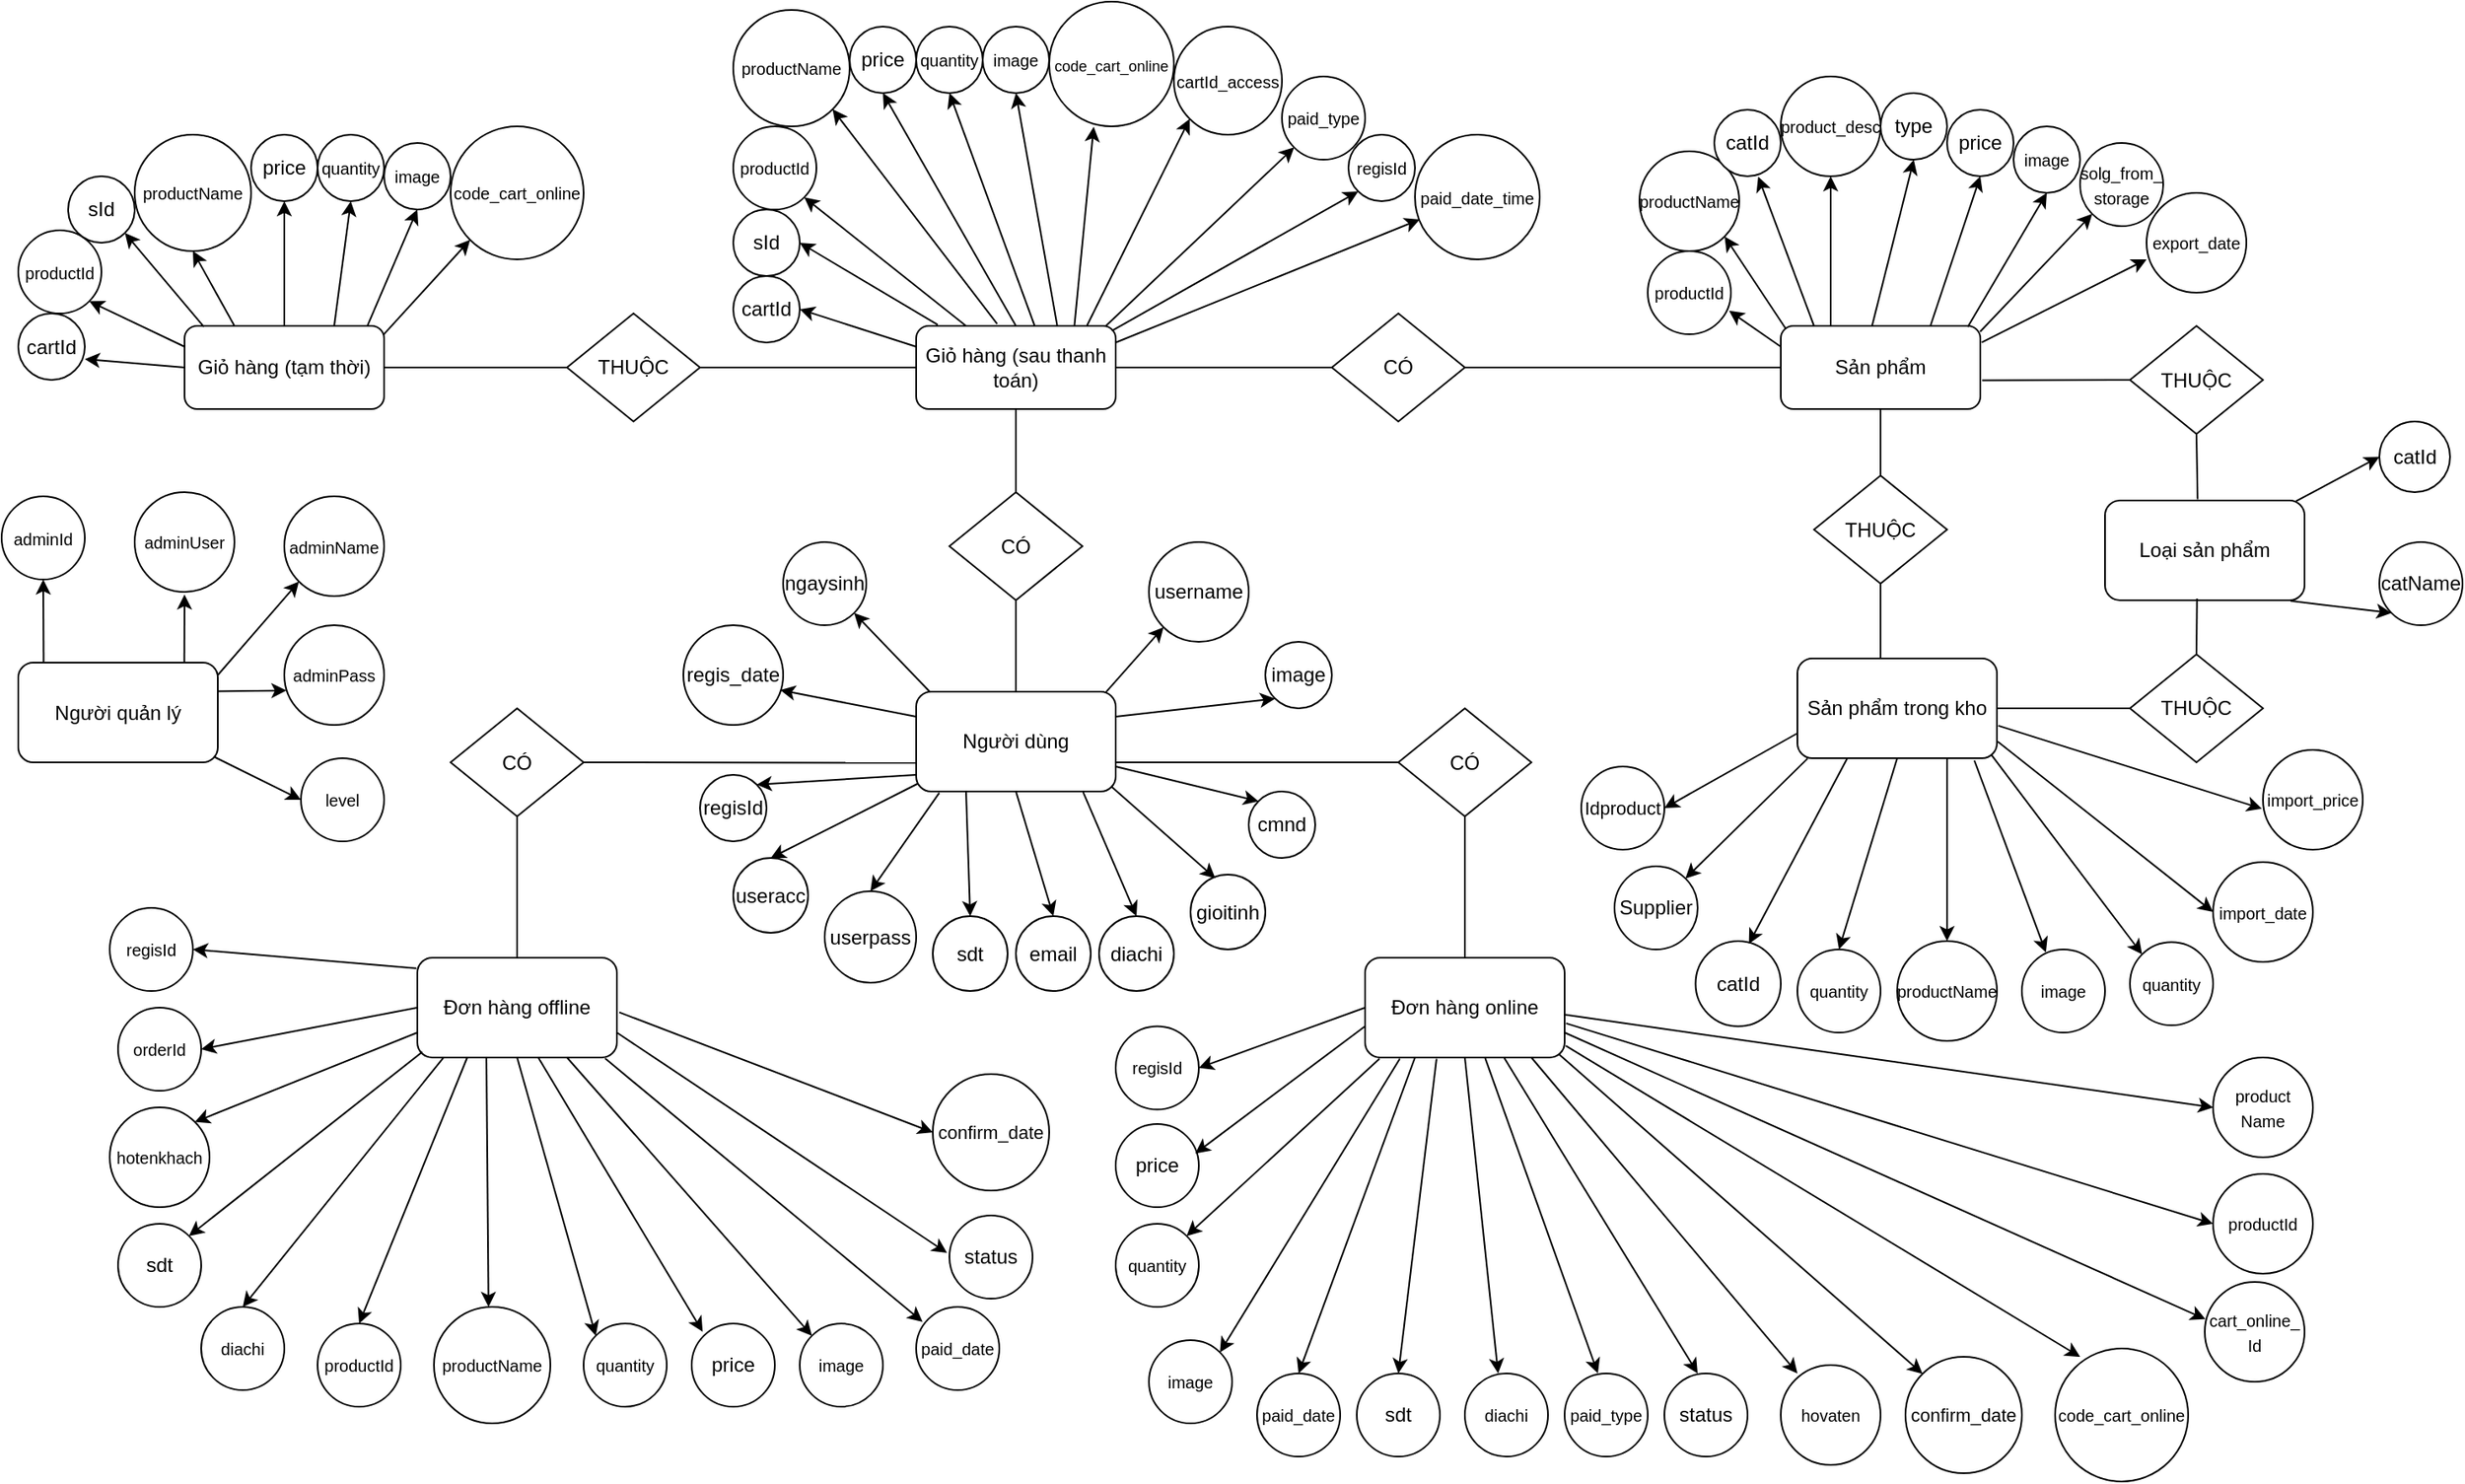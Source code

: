 <mxfile version="21.1.5" type="device">
  <diagram name="Page-1" id="YKi9pks65AhPZEX7jFyc">
    <mxGraphModel dx="1050" dy="1719" grid="1" gridSize="10" guides="1" tooltips="1" connect="1" arrows="1" fold="1" page="1" pageScale="1" pageWidth="850" pageHeight="1100" math="0" shadow="0">
      <root>
        <mxCell id="0" />
        <mxCell id="1" parent="0" />
        <mxCell id="4WFe2CDnD_xLI0Ukkx9i-2" value="Giỏ hàng (tạm thời)" style="rounded=1;whiteSpace=wrap;html=1;" parent="1" vertex="1">
          <mxGeometry x="120" y="180" width="120" height="50" as="geometry" />
        </mxCell>
        <mxCell id="4WFe2CDnD_xLI0Ukkx9i-3" value="Giỏ hàng (sau thanh toán)" style="rounded=1;whiteSpace=wrap;html=1;" parent="1" vertex="1">
          <mxGeometry x="560" y="180" width="120" height="50" as="geometry" />
        </mxCell>
        <mxCell id="4WFe2CDnD_xLI0Ukkx9i-4" value="Sản phẩm" style="rounded=1;whiteSpace=wrap;html=1;" parent="1" vertex="1">
          <mxGeometry x="1080" y="180" width="120" height="50" as="geometry" />
        </mxCell>
        <mxCell id="4WFe2CDnD_xLI0Ukkx9i-5" value="Đơn hàng offline" style="rounded=1;whiteSpace=wrap;html=1;" parent="1" vertex="1">
          <mxGeometry x="260" y="560" width="120" height="60" as="geometry" />
        </mxCell>
        <mxCell id="4WFe2CDnD_xLI0Ukkx9i-6" value="Đơn hàng online" style="rounded=1;whiteSpace=wrap;html=1;" parent="1" vertex="1">
          <mxGeometry x="830" y="560" width="120" height="60" as="geometry" />
        </mxCell>
        <mxCell id="4WFe2CDnD_xLI0Ukkx9i-7" value="Loại sản phẩm" style="rounded=1;whiteSpace=wrap;html=1;" parent="1" vertex="1">
          <mxGeometry x="1275" y="285" width="120" height="60" as="geometry" />
        </mxCell>
        <mxCell id="4WFe2CDnD_xLI0Ukkx9i-8" value="Sản phẩm trong kho" style="rounded=1;whiteSpace=wrap;html=1;" parent="1" vertex="1">
          <mxGeometry x="1090" y="380" width="120" height="60" as="geometry" />
        </mxCell>
        <mxCell id="4WFe2CDnD_xLI0Ukkx9i-9" value="Người dùng" style="rounded=1;whiteSpace=wrap;html=1;" parent="1" vertex="1">
          <mxGeometry x="560" y="400" width="120" height="60" as="geometry" />
        </mxCell>
        <mxCell id="4WFe2CDnD_xLI0Ukkx9i-10" value="Người quản lý" style="rounded=1;whiteSpace=wrap;html=1;" parent="1" vertex="1">
          <mxGeometry x="20" y="382.5" width="120" height="60" as="geometry" />
        </mxCell>
        <mxCell id="4WFe2CDnD_xLI0Ukkx9i-11" value="THUỘC" style="rhombus;whiteSpace=wrap;html=1;" parent="1" vertex="1">
          <mxGeometry x="350" y="172.5" width="80" height="65" as="geometry" />
        </mxCell>
        <mxCell id="4WFe2CDnD_xLI0Ukkx9i-12" value="" style="endArrow=none;html=1;rounded=0;exitX=1;exitY=0.5;exitDx=0;exitDy=0;entryX=0;entryY=0.5;entryDx=0;entryDy=0;" parent="1" source="4WFe2CDnD_xLI0Ukkx9i-2" target="4WFe2CDnD_xLI0Ukkx9i-11" edge="1">
          <mxGeometry width="50" height="50" relative="1" as="geometry">
            <mxPoint x="400" y="320" as="sourcePoint" />
            <mxPoint x="450" y="270" as="targetPoint" />
          </mxGeometry>
        </mxCell>
        <mxCell id="4WFe2CDnD_xLI0Ukkx9i-13" value="" style="endArrow=none;html=1;rounded=0;exitX=1;exitY=0.5;exitDx=0;exitDy=0;entryX=0;entryY=0.5;entryDx=0;entryDy=0;" parent="1" source="4WFe2CDnD_xLI0Ukkx9i-11" target="4WFe2CDnD_xLI0Ukkx9i-3" edge="1">
          <mxGeometry width="50" height="50" relative="1" as="geometry">
            <mxPoint x="400" y="320" as="sourcePoint" />
            <mxPoint x="450" y="270" as="targetPoint" />
          </mxGeometry>
        </mxCell>
        <mxCell id="4WFe2CDnD_xLI0Ukkx9i-15" value="cartId" style="ellipse;whiteSpace=wrap;html=1;aspect=fixed;" parent="1" vertex="1">
          <mxGeometry x="20" y="172.5" width="40" height="40" as="geometry" />
        </mxCell>
        <mxCell id="4WFe2CDnD_xLI0Ukkx9i-16" value="" style="endArrow=classic;html=1;rounded=0;exitX=0;exitY=0.5;exitDx=0;exitDy=0;entryX=1;entryY=0.688;entryDx=0;entryDy=0;entryPerimeter=0;" parent="1" source="4WFe2CDnD_xLI0Ukkx9i-2" target="4WFe2CDnD_xLI0Ukkx9i-15" edge="1">
          <mxGeometry width="50" height="50" relative="1" as="geometry">
            <mxPoint x="400" y="320" as="sourcePoint" />
            <mxPoint x="70" y="210" as="targetPoint" />
          </mxGeometry>
        </mxCell>
        <mxCell id="4WFe2CDnD_xLI0Ukkx9i-18" value="&lt;font style=&quot;font-size: 10px;&quot;&gt;productId&lt;/font&gt;" style="ellipse;whiteSpace=wrap;html=1;aspect=fixed;" parent="1" vertex="1">
          <mxGeometry x="20" y="122.5" width="50" height="50" as="geometry" />
        </mxCell>
        <mxCell id="4WFe2CDnD_xLI0Ukkx9i-19" value="" style="endArrow=classic;html=1;rounded=0;entryX=1;entryY=1;entryDx=0;entryDy=0;exitX=0;exitY=0.25;exitDx=0;exitDy=0;" parent="1" source="4WFe2CDnD_xLI0Ukkx9i-2" target="4WFe2CDnD_xLI0Ukkx9i-18" edge="1">
          <mxGeometry width="50" height="50" relative="1" as="geometry">
            <mxPoint x="400" y="320" as="sourcePoint" />
            <mxPoint x="450" y="270" as="targetPoint" />
          </mxGeometry>
        </mxCell>
        <mxCell id="4WFe2CDnD_xLI0Ukkx9i-20" value="sId" style="ellipse;whiteSpace=wrap;html=1;aspect=fixed;" parent="1" vertex="1">
          <mxGeometry x="50" y="90" width="40" height="40" as="geometry" />
        </mxCell>
        <mxCell id="4WFe2CDnD_xLI0Ukkx9i-21" value="" style="endArrow=classic;html=1;rounded=0;entryX=1;entryY=1;entryDx=0;entryDy=0;exitX=0.097;exitY=0.012;exitDx=0;exitDy=0;exitPerimeter=0;" parent="1" source="4WFe2CDnD_xLI0Ukkx9i-2" target="4WFe2CDnD_xLI0Ukkx9i-20" edge="1">
          <mxGeometry width="50" height="50" relative="1" as="geometry">
            <mxPoint x="120" y="180" as="sourcePoint" />
            <mxPoint x="450" y="270" as="targetPoint" />
          </mxGeometry>
        </mxCell>
        <mxCell id="4WFe2CDnD_xLI0Ukkx9i-22" value="&lt;font style=&quot;font-size: 10px;&quot;&gt;productName&lt;/font&gt;" style="ellipse;whiteSpace=wrap;html=1;aspect=fixed;" parent="1" vertex="1">
          <mxGeometry x="90" y="65" width="70" height="70" as="geometry" />
        </mxCell>
        <mxCell id="4WFe2CDnD_xLI0Ukkx9i-23" value="" style="endArrow=classic;html=1;rounded=0;exitX=0.25;exitY=0;exitDx=0;exitDy=0;entryX=0.5;entryY=1;entryDx=0;entryDy=0;" parent="1" source="4WFe2CDnD_xLI0Ukkx9i-2" target="4WFe2CDnD_xLI0Ukkx9i-22" edge="1">
          <mxGeometry width="50" height="50" relative="1" as="geometry">
            <mxPoint x="400" y="320" as="sourcePoint" />
            <mxPoint x="450" y="270" as="targetPoint" />
          </mxGeometry>
        </mxCell>
        <mxCell id="4WFe2CDnD_xLI0Ukkx9i-24" value="price" style="ellipse;whiteSpace=wrap;html=1;aspect=fixed;" parent="1" vertex="1">
          <mxGeometry x="160" y="65" width="40" height="40" as="geometry" />
        </mxCell>
        <mxCell id="4WFe2CDnD_xLI0Ukkx9i-25" value="" style="endArrow=classic;html=1;rounded=0;exitX=0.5;exitY=0;exitDx=0;exitDy=0;entryX=0.5;entryY=1;entryDx=0;entryDy=0;" parent="1" source="4WFe2CDnD_xLI0Ukkx9i-2" target="4WFe2CDnD_xLI0Ukkx9i-24" edge="1">
          <mxGeometry width="50" height="50" relative="1" as="geometry">
            <mxPoint x="400" y="320" as="sourcePoint" />
            <mxPoint x="450" y="270" as="targetPoint" />
          </mxGeometry>
        </mxCell>
        <mxCell id="4WFe2CDnD_xLI0Ukkx9i-26" value="&lt;font style=&quot;font-size: 10px;&quot;&gt;quantity&lt;/font&gt;" style="ellipse;whiteSpace=wrap;html=1;aspect=fixed;" parent="1" vertex="1">
          <mxGeometry x="200" y="65" width="40" height="40" as="geometry" />
        </mxCell>
        <mxCell id="4WFe2CDnD_xLI0Ukkx9i-27" value="" style="endArrow=classic;html=1;rounded=0;exitX=0.75;exitY=0;exitDx=0;exitDy=0;entryX=0.5;entryY=1;entryDx=0;entryDy=0;" parent="1" source="4WFe2CDnD_xLI0Ukkx9i-2" target="4WFe2CDnD_xLI0Ukkx9i-26" edge="1">
          <mxGeometry width="50" height="50" relative="1" as="geometry">
            <mxPoint x="400" y="320" as="sourcePoint" />
            <mxPoint x="450" y="270" as="targetPoint" />
          </mxGeometry>
        </mxCell>
        <mxCell id="4WFe2CDnD_xLI0Ukkx9i-28" value="&lt;font style=&quot;font-size: 10px;&quot;&gt;image&lt;/font&gt;" style="ellipse;whiteSpace=wrap;html=1;aspect=fixed;" parent="1" vertex="1">
          <mxGeometry x="240" y="70" width="40" height="40" as="geometry" />
        </mxCell>
        <mxCell id="4WFe2CDnD_xLI0Ukkx9i-29" value="" style="endArrow=classic;html=1;rounded=0;exitX=0.917;exitY=-0.004;exitDx=0;exitDy=0;entryX=0.5;entryY=1;entryDx=0;entryDy=0;exitPerimeter=0;" parent="1" source="4WFe2CDnD_xLI0Ukkx9i-2" target="4WFe2CDnD_xLI0Ukkx9i-28" edge="1">
          <mxGeometry width="50" height="50" relative="1" as="geometry">
            <mxPoint x="400" y="320" as="sourcePoint" />
            <mxPoint x="450" y="270" as="targetPoint" />
          </mxGeometry>
        </mxCell>
        <mxCell id="4WFe2CDnD_xLI0Ukkx9i-30" value="" style="endArrow=classic;html=1;rounded=0;exitX=0.996;exitY=0.109;exitDx=0;exitDy=0;exitPerimeter=0;entryX=0;entryY=1;entryDx=0;entryDy=0;" parent="1" source="4WFe2CDnD_xLI0Ukkx9i-2" target="4WFe2CDnD_xLI0Ukkx9i-32" edge="1">
          <mxGeometry width="50" height="50" relative="1" as="geometry">
            <mxPoint x="400" y="320" as="sourcePoint" />
            <mxPoint x="290" y="140" as="targetPoint" />
          </mxGeometry>
        </mxCell>
        <mxCell id="4WFe2CDnD_xLI0Ukkx9i-32" value="&lt;font style=&quot;font-size: 10px;&quot;&gt;code_cart_online&lt;/font&gt;" style="ellipse;whiteSpace=wrap;html=1;aspect=fixed;" parent="1" vertex="1">
          <mxGeometry x="280" y="60" width="80" height="80" as="geometry" />
        </mxCell>
        <mxCell id="4WFe2CDnD_xLI0Ukkx9i-35" value="&lt;font style=&quot;font-size: 10px;&quot;&gt;cartId_access&lt;/font&gt;" style="ellipse;whiteSpace=wrap;html=1;aspect=fixed;" parent="1" vertex="1">
          <mxGeometry x="715" width="65" height="65" as="geometry" />
        </mxCell>
        <mxCell id="4WFe2CDnD_xLI0Ukkx9i-36" value="cartId" style="ellipse;whiteSpace=wrap;html=1;aspect=fixed;" parent="1" vertex="1">
          <mxGeometry x="450" y="150" width="40" height="40" as="geometry" />
        </mxCell>
        <mxCell id="4WFe2CDnD_xLI0Ukkx9i-37" value="" style="endArrow=classic;html=1;rounded=0;exitX=0;exitY=0.25;exitDx=0;exitDy=0;entryX=1;entryY=0.5;entryDx=0;entryDy=0;" parent="1" source="4WFe2CDnD_xLI0Ukkx9i-3" target="4WFe2CDnD_xLI0Ukkx9i-36" edge="1">
          <mxGeometry width="50" height="50" relative="1" as="geometry">
            <mxPoint x="420" y="230" as="sourcePoint" />
            <mxPoint x="470" y="180" as="targetPoint" />
          </mxGeometry>
        </mxCell>
        <mxCell id="4WFe2CDnD_xLI0Ukkx9i-38" value="sId" style="ellipse;whiteSpace=wrap;html=1;aspect=fixed;" parent="1" vertex="1">
          <mxGeometry x="450" y="110" width="40" height="40" as="geometry" />
        </mxCell>
        <mxCell id="4WFe2CDnD_xLI0Ukkx9i-39" value="" style="endArrow=classic;html=1;rounded=0;entryX=1;entryY=0.5;entryDx=0;entryDy=0;exitX=0.108;exitY=-0.013;exitDx=0;exitDy=0;exitPerimeter=0;" parent="1" source="4WFe2CDnD_xLI0Ukkx9i-3" target="4WFe2CDnD_xLI0Ukkx9i-38" edge="1">
          <mxGeometry width="50" height="50" relative="1" as="geometry">
            <mxPoint x="610" y="120" as="sourcePoint" />
            <mxPoint x="470" y="180" as="targetPoint" />
          </mxGeometry>
        </mxCell>
        <mxCell id="4WFe2CDnD_xLI0Ukkx9i-40" value="&lt;font style=&quot;font-size: 10px;&quot;&gt;productId&lt;/font&gt;" style="ellipse;whiteSpace=wrap;html=1;aspect=fixed;" parent="1" vertex="1">
          <mxGeometry x="450" y="60" width="50" height="50" as="geometry" />
        </mxCell>
        <mxCell id="4WFe2CDnD_xLI0Ukkx9i-41" value="" style="endArrow=classic;html=1;rounded=0;exitX=0.25;exitY=0;exitDx=0;exitDy=0;entryX=1;entryY=1;entryDx=0;entryDy=0;" parent="1" source="4WFe2CDnD_xLI0Ukkx9i-3" target="4WFe2CDnD_xLI0Ukkx9i-40" edge="1">
          <mxGeometry width="50" height="50" relative="1" as="geometry">
            <mxPoint x="410" y="110" as="sourcePoint" />
            <mxPoint x="460" y="60" as="targetPoint" />
          </mxGeometry>
        </mxCell>
        <mxCell id="4WFe2CDnD_xLI0Ukkx9i-42" value="price" style="ellipse;whiteSpace=wrap;html=1;aspect=fixed;" parent="1" vertex="1">
          <mxGeometry x="520" width="40" height="40" as="geometry" />
        </mxCell>
        <mxCell id="4WFe2CDnD_xLI0Ukkx9i-43" value="&lt;font style=&quot;font-size: 10px;&quot;&gt;productName&lt;/font&gt;" style="ellipse;whiteSpace=wrap;html=1;aspect=fixed;" parent="1" vertex="1">
          <mxGeometry x="450" y="-10" width="70" height="70" as="geometry" />
        </mxCell>
        <mxCell id="4WFe2CDnD_xLI0Ukkx9i-44" value="" style="endArrow=classic;html=1;rounded=0;exitX=0.406;exitY=-0.024;exitDx=0;exitDy=0;entryX=1;entryY=1;entryDx=0;entryDy=0;exitPerimeter=0;" parent="1" source="4WFe2CDnD_xLI0Ukkx9i-3" target="4WFe2CDnD_xLI0Ukkx9i-43" edge="1">
          <mxGeometry width="50" height="50" relative="1" as="geometry">
            <mxPoint x="410" y="110" as="sourcePoint" />
            <mxPoint x="460" y="60" as="targetPoint" />
          </mxGeometry>
        </mxCell>
        <mxCell id="4WFe2CDnD_xLI0Ukkx9i-45" value="" style="endArrow=classic;html=1;rounded=0;exitX=0.5;exitY=0;exitDx=0;exitDy=0;entryX=0.5;entryY=1;entryDx=0;entryDy=0;" parent="1" source="4WFe2CDnD_xLI0Ukkx9i-3" target="4WFe2CDnD_xLI0Ukkx9i-42" edge="1">
          <mxGeometry width="50" height="50" relative="1" as="geometry">
            <mxPoint x="410" y="110" as="sourcePoint" />
            <mxPoint x="460" y="60" as="targetPoint" />
          </mxGeometry>
        </mxCell>
        <mxCell id="4WFe2CDnD_xLI0Ukkx9i-46" value="&lt;font style=&quot;font-size: 10px;&quot;&gt;quantity&lt;/font&gt;" style="ellipse;whiteSpace=wrap;html=1;aspect=fixed;" parent="1" vertex="1">
          <mxGeometry x="560" width="40" height="40" as="geometry" />
        </mxCell>
        <mxCell id="4WFe2CDnD_xLI0Ukkx9i-47" value="" style="endArrow=classic;html=1;rounded=0;exitX=0.593;exitY=-0.007;exitDx=0;exitDy=0;entryX=0.5;entryY=1;entryDx=0;entryDy=0;exitPerimeter=0;" parent="1" source="4WFe2CDnD_xLI0Ukkx9i-3" target="4WFe2CDnD_xLI0Ukkx9i-46" edge="1">
          <mxGeometry width="50" height="50" relative="1" as="geometry">
            <mxPoint x="410" y="110" as="sourcePoint" />
            <mxPoint x="460" y="60" as="targetPoint" />
          </mxGeometry>
        </mxCell>
        <mxCell id="4WFe2CDnD_xLI0Ukkx9i-48" value="&lt;font style=&quot;font-size: 10px;&quot;&gt;image&lt;/font&gt;" style="ellipse;whiteSpace=wrap;html=1;aspect=fixed;" parent="1" vertex="1">
          <mxGeometry x="600" width="40" height="40" as="geometry" />
        </mxCell>
        <mxCell id="4WFe2CDnD_xLI0Ukkx9i-49" value="" style="endArrow=classic;html=1;rounded=0;exitX=0.707;exitY=-0.002;exitDx=0;exitDy=0;entryX=0.5;entryY=1;entryDx=0;entryDy=0;exitPerimeter=0;" parent="1" source="4WFe2CDnD_xLI0Ukkx9i-3" target="4WFe2CDnD_xLI0Ukkx9i-48" edge="1">
          <mxGeometry width="50" height="50" relative="1" as="geometry">
            <mxPoint x="410" y="110" as="sourcePoint" />
            <mxPoint x="460" y="60" as="targetPoint" />
          </mxGeometry>
        </mxCell>
        <mxCell id="4WFe2CDnD_xLI0Ukkx9i-50" value="&lt;font style=&quot;font-size: 9px;&quot;&gt;code_cart_online&lt;/font&gt;" style="ellipse;whiteSpace=wrap;html=1;aspect=fixed;" parent="1" vertex="1">
          <mxGeometry x="640" y="-15" width="75" height="75" as="geometry" />
        </mxCell>
        <mxCell id="4WFe2CDnD_xLI0Ukkx9i-51" value="" style="endArrow=classic;html=1;rounded=0;entryX=0.357;entryY=1.003;entryDx=0;entryDy=0;exitX=0.793;exitY=0.002;exitDx=0;exitDy=0;exitPerimeter=0;entryPerimeter=0;" parent="1" source="4WFe2CDnD_xLI0Ukkx9i-3" target="4WFe2CDnD_xLI0Ukkx9i-50" edge="1">
          <mxGeometry width="50" height="50" relative="1" as="geometry">
            <mxPoint x="300" y="140" as="sourcePoint" />
            <mxPoint x="350" y="90" as="targetPoint" />
          </mxGeometry>
        </mxCell>
        <mxCell id="4WFe2CDnD_xLI0Ukkx9i-52" value="" style="endArrow=classic;html=1;rounded=0;entryX=0;entryY=1;entryDx=0;entryDy=0;exitX=0.857;exitY=-0.007;exitDx=0;exitDy=0;exitPerimeter=0;" parent="1" source="4WFe2CDnD_xLI0Ukkx9i-3" target="4WFe2CDnD_xLI0Ukkx9i-35" edge="1">
          <mxGeometry width="50" height="50" relative="1" as="geometry">
            <mxPoint x="600" y="180" as="sourcePoint" />
            <mxPoint x="640" y="140" as="targetPoint" />
          </mxGeometry>
        </mxCell>
        <mxCell id="4WFe2CDnD_xLI0Ukkx9i-53" value="&lt;font style=&quot;font-size: 10px;&quot;&gt;paid_type&lt;/font&gt;" style="ellipse;whiteSpace=wrap;html=1;aspect=fixed;" parent="1" vertex="1">
          <mxGeometry x="780" y="30" width="50" height="50" as="geometry" />
        </mxCell>
        <mxCell id="4WFe2CDnD_xLI0Ukkx9i-54" value="" style="endArrow=classic;html=1;rounded=0;exitX=0.952;exitY=-0.002;exitDx=0;exitDy=0;entryX=0;entryY=1;entryDx=0;entryDy=0;exitPerimeter=0;" parent="1" source="4WFe2CDnD_xLI0Ukkx9i-3" target="4WFe2CDnD_xLI0Ukkx9i-53" edge="1">
          <mxGeometry width="50" height="50" relative="1" as="geometry">
            <mxPoint x="570" y="260" as="sourcePoint" />
            <mxPoint x="620" y="210" as="targetPoint" />
          </mxGeometry>
        </mxCell>
        <mxCell id="4WFe2CDnD_xLI0Ukkx9i-55" value="&lt;font style=&quot;font-size: 10px;&quot;&gt;paid_date_time&lt;/font&gt;" style="ellipse;whiteSpace=wrap;html=1;aspect=fixed;" parent="1" vertex="1">
          <mxGeometry x="860" y="65" width="75" height="75" as="geometry" />
        </mxCell>
        <mxCell id="4WFe2CDnD_xLI0Ukkx9i-57" value="" style="endArrow=classic;html=1;rounded=0;entryX=0.038;entryY=0.68;entryDx=0;entryDy=0;entryPerimeter=0;" parent="1" target="4WFe2CDnD_xLI0Ukkx9i-55" edge="1">
          <mxGeometry width="50" height="50" relative="1" as="geometry">
            <mxPoint x="680" y="190" as="sourcePoint" />
            <mxPoint x="610" y="70" as="targetPoint" />
          </mxGeometry>
        </mxCell>
        <mxCell id="4WFe2CDnD_xLI0Ukkx9i-58" value="&lt;font style=&quot;font-size: 10px;&quot;&gt;regisId&lt;/font&gt;" style="ellipse;whiteSpace=wrap;html=1;aspect=fixed;" parent="1" vertex="1">
          <mxGeometry x="820" y="65" width="40" height="40" as="geometry" />
        </mxCell>
        <mxCell id="4WFe2CDnD_xLI0Ukkx9i-59" value="" style="endArrow=classic;html=1;rounded=0;exitX=0.981;exitY=0.059;exitDx=0;exitDy=0;entryX=0;entryY=1;entryDx=0;entryDy=0;exitPerimeter=0;" parent="1" source="4WFe2CDnD_xLI0Ukkx9i-3" target="4WFe2CDnD_xLI0Ukkx9i-58" edge="1">
          <mxGeometry width="50" height="50" relative="1" as="geometry">
            <mxPoint x="590" y="80" as="sourcePoint" />
            <mxPoint x="640" y="30" as="targetPoint" />
          </mxGeometry>
        </mxCell>
        <mxCell id="4WFe2CDnD_xLI0Ukkx9i-63" value="CÓ" style="rhombus;whiteSpace=wrap;html=1;" parent="1" vertex="1">
          <mxGeometry x="810" y="172.5" width="80" height="65" as="geometry" />
        </mxCell>
        <mxCell id="4WFe2CDnD_xLI0Ukkx9i-65" value="" style="endArrow=none;html=1;rounded=0;entryX=0;entryY=0.5;entryDx=0;entryDy=0;exitX=1;exitY=0.5;exitDx=0;exitDy=0;" parent="1" source="4WFe2CDnD_xLI0Ukkx9i-3" target="4WFe2CDnD_xLI0Ukkx9i-63" edge="1">
          <mxGeometry width="50" height="50" relative="1" as="geometry">
            <mxPoint x="680" y="198" as="sourcePoint" />
            <mxPoint x="590" y="200" as="targetPoint" />
          </mxGeometry>
        </mxCell>
        <mxCell id="4WFe2CDnD_xLI0Ukkx9i-66" value="" style="endArrow=none;html=1;rounded=0;entryX=0;entryY=0.5;entryDx=0;entryDy=0;exitX=1;exitY=0.5;exitDx=0;exitDy=0;" parent="1" source="4WFe2CDnD_xLI0Ukkx9i-63" target="4WFe2CDnD_xLI0Ukkx9i-4" edge="1">
          <mxGeometry width="50" height="50" relative="1" as="geometry">
            <mxPoint x="720" y="230" as="sourcePoint" />
            <mxPoint x="770" y="180" as="targetPoint" />
          </mxGeometry>
        </mxCell>
        <mxCell id="4WFe2CDnD_xLI0Ukkx9i-67" value="&lt;font style=&quot;font-size: 10px;&quot;&gt;productId&lt;/font&gt;" style="ellipse;whiteSpace=wrap;html=1;aspect=fixed;" parent="1" vertex="1">
          <mxGeometry x="1000" y="135" width="50" height="50" as="geometry" />
        </mxCell>
        <mxCell id="4WFe2CDnD_xLI0Ukkx9i-70" value="" style="endArrow=classic;html=1;rounded=0;exitX=0;exitY=0.25;exitDx=0;exitDy=0;entryX=0.978;entryY=0.718;entryDx=0;entryDy=0;entryPerimeter=0;" parent="1" source="4WFe2CDnD_xLI0Ukkx9i-4" target="4WFe2CDnD_xLI0Ukkx9i-67" edge="1">
          <mxGeometry width="50" height="50" relative="1" as="geometry">
            <mxPoint x="720" y="230" as="sourcePoint" />
            <mxPoint x="770" y="180" as="targetPoint" />
          </mxGeometry>
        </mxCell>
        <mxCell id="4WFe2CDnD_xLI0Ukkx9i-71" value="&lt;font style=&quot;font-size: 10px;&quot;&gt;productName&lt;/font&gt;" style="ellipse;whiteSpace=wrap;html=1;aspect=fixed;" parent="1" vertex="1">
          <mxGeometry x="995" y="75" width="60" height="60" as="geometry" />
        </mxCell>
        <mxCell id="4WFe2CDnD_xLI0Ukkx9i-72" value="" style="endArrow=classic;html=1;rounded=0;exitX=0.026;exitY=0.038;exitDx=0;exitDy=0;entryX=1;entryY=1;entryDx=0;entryDy=0;exitPerimeter=0;" parent="1" source="4WFe2CDnD_xLI0Ukkx9i-4" target="4WFe2CDnD_xLI0Ukkx9i-71" edge="1">
          <mxGeometry width="50" height="50" relative="1" as="geometry">
            <mxPoint x="720" y="230" as="sourcePoint" />
            <mxPoint x="770" y="180" as="targetPoint" />
          </mxGeometry>
        </mxCell>
        <mxCell id="4WFe2CDnD_xLI0Ukkx9i-73" value="catId" style="ellipse;whiteSpace=wrap;html=1;aspect=fixed;" parent="1" vertex="1">
          <mxGeometry x="1040" y="50" width="40" height="40" as="geometry" />
        </mxCell>
        <mxCell id="4WFe2CDnD_xLI0Ukkx9i-74" value="" style="endArrow=classic;html=1;rounded=0;entryX=0.66;entryY=1.006;entryDx=0;entryDy=0;exitX=0.166;exitY=-0.003;exitDx=0;exitDy=0;exitPerimeter=0;entryPerimeter=0;" parent="1" source="4WFe2CDnD_xLI0Ukkx9i-4" target="4WFe2CDnD_xLI0Ukkx9i-73" edge="1">
          <mxGeometry width="50" height="50" relative="1" as="geometry">
            <mxPoint x="1100" y="170" as="sourcePoint" />
            <mxPoint x="940" y="-130" as="targetPoint" />
          </mxGeometry>
        </mxCell>
        <mxCell id="4WFe2CDnD_xLI0Ukkx9i-75" value="&lt;font style=&quot;font-size: 10px;&quot;&gt;product_desc&lt;/font&gt;" style="ellipse;whiteSpace=wrap;html=1;aspect=fixed;" parent="1" vertex="1">
          <mxGeometry x="1080" y="30" width="60" height="60" as="geometry" />
        </mxCell>
        <mxCell id="4WFe2CDnD_xLI0Ukkx9i-76" value="" style="endArrow=classic;html=1;rounded=0;exitX=0.25;exitY=0;exitDx=0;exitDy=0;entryX=0.5;entryY=1;entryDx=0;entryDy=0;" parent="1" source="4WFe2CDnD_xLI0Ukkx9i-4" target="4WFe2CDnD_xLI0Ukkx9i-75" edge="1">
          <mxGeometry width="50" height="50" relative="1" as="geometry">
            <mxPoint x="1030" y="210" as="sourcePoint" />
            <mxPoint x="1080" y="160" as="targetPoint" />
          </mxGeometry>
        </mxCell>
        <mxCell id="4WFe2CDnD_xLI0Ukkx9i-77" value="type" style="ellipse;whiteSpace=wrap;html=1;aspect=fixed;" parent="1" vertex="1">
          <mxGeometry x="1140" y="40" width="40" height="40" as="geometry" />
        </mxCell>
        <mxCell id="4WFe2CDnD_xLI0Ukkx9i-78" value="price" style="ellipse;whiteSpace=wrap;html=1;aspect=fixed;" parent="1" vertex="1">
          <mxGeometry x="1180" y="50" width="40" height="40" as="geometry" />
        </mxCell>
        <mxCell id="4WFe2CDnD_xLI0Ukkx9i-79" value="&lt;font style=&quot;font-size: 10px;&quot;&gt;image&lt;/font&gt;" style="ellipse;whiteSpace=wrap;html=1;aspect=fixed;" parent="1" vertex="1">
          <mxGeometry x="1220" y="60" width="40" height="40" as="geometry" />
        </mxCell>
        <mxCell id="4WFe2CDnD_xLI0Ukkx9i-80" value="&lt;span style=&quot;font-size: 10px;&quot;&gt;export_date&lt;/span&gt;" style="ellipse;whiteSpace=wrap;html=1;aspect=fixed;" parent="1" vertex="1">
          <mxGeometry x="1300" y="100" width="60" height="60" as="geometry" />
        </mxCell>
        <mxCell id="4WFe2CDnD_xLI0Ukkx9i-81" value="&lt;font style=&quot;font-size: 10px;&quot;&gt;solg_from_&lt;br&gt;storage&lt;/font&gt;" style="ellipse;whiteSpace=wrap;html=1;aspect=fixed;" parent="1" vertex="1">
          <mxGeometry x="1260" y="70" width="50" height="50" as="geometry" />
        </mxCell>
        <mxCell id="4WFe2CDnD_xLI0Ukkx9i-82" value="" style="endArrow=classic;html=1;rounded=0;entryX=0.5;entryY=1;entryDx=0;entryDy=0;exitX=0.457;exitY=0.006;exitDx=0;exitDy=0;exitPerimeter=0;" parent="1" source="4WFe2CDnD_xLI0Ukkx9i-4" target="4WFe2CDnD_xLI0Ukkx9i-77" edge="1">
          <mxGeometry width="50" height="50" relative="1" as="geometry">
            <mxPoint x="1140" y="170" as="sourcePoint" />
            <mxPoint x="1020" y="40" as="targetPoint" />
          </mxGeometry>
        </mxCell>
        <mxCell id="4WFe2CDnD_xLI0Ukkx9i-83" value="" style="endArrow=classic;html=1;rounded=0;exitX=0.75;exitY=0;exitDx=0;exitDy=0;entryX=0.5;entryY=1;entryDx=0;entryDy=0;" parent="1" source="4WFe2CDnD_xLI0Ukkx9i-4" target="4WFe2CDnD_xLI0Ukkx9i-78" edge="1">
          <mxGeometry width="50" height="50" relative="1" as="geometry">
            <mxPoint x="970" y="90" as="sourcePoint" />
            <mxPoint x="1020" y="40" as="targetPoint" />
          </mxGeometry>
        </mxCell>
        <mxCell id="4WFe2CDnD_xLI0Ukkx9i-84" value="" style="endArrow=classic;html=1;rounded=0;entryX=0.5;entryY=1;entryDx=0;entryDy=0;exitX=0.937;exitY=0.012;exitDx=0;exitDy=0;exitPerimeter=0;" parent="1" source="4WFe2CDnD_xLI0Ukkx9i-4" target="4WFe2CDnD_xLI0Ukkx9i-79" edge="1">
          <mxGeometry width="50" height="50" relative="1" as="geometry">
            <mxPoint x="1100" y="130" as="sourcePoint" />
            <mxPoint x="1150" y="80" as="targetPoint" />
          </mxGeometry>
        </mxCell>
        <mxCell id="4WFe2CDnD_xLI0Ukkx9i-85" value="" style="endArrow=classic;html=1;rounded=0;entryX=0;entryY=1;entryDx=0;entryDy=0;exitX=0.999;exitY=0.07;exitDx=0;exitDy=0;exitPerimeter=0;" parent="1" source="4WFe2CDnD_xLI0Ukkx9i-4" target="4WFe2CDnD_xLI0Ukkx9i-81" edge="1">
          <mxGeometry width="50" height="50" relative="1" as="geometry">
            <mxPoint x="1100" y="170" as="sourcePoint" />
            <mxPoint x="1150" y="120" as="targetPoint" />
          </mxGeometry>
        </mxCell>
        <mxCell id="4WFe2CDnD_xLI0Ukkx9i-86" value="" style="endArrow=classic;html=1;rounded=0;exitX=1.007;exitY=0.198;exitDx=0;exitDy=0;exitPerimeter=0;entryX=0;entryY=0.667;entryDx=0;entryDy=0;entryPerimeter=0;" parent="1" source="4WFe2CDnD_xLI0Ukkx9i-4" target="4WFe2CDnD_xLI0Ukkx9i-80" edge="1">
          <mxGeometry width="50" height="50" relative="1" as="geometry">
            <mxPoint x="1100" y="170" as="sourcePoint" />
            <mxPoint x="1150" y="120" as="targetPoint" />
          </mxGeometry>
        </mxCell>
        <mxCell id="4WFe2CDnD_xLI0Ukkx9i-87" value="CÓ" style="rhombus;whiteSpace=wrap;html=1;" parent="1" vertex="1">
          <mxGeometry x="580" y="280" width="80" height="65" as="geometry" />
        </mxCell>
        <mxCell id="4WFe2CDnD_xLI0Ukkx9i-88" value="" style="endArrow=none;html=1;rounded=0;exitX=0.5;exitY=0;exitDx=0;exitDy=0;entryX=0.5;entryY=1;entryDx=0;entryDy=0;" parent="1" source="4WFe2CDnD_xLI0Ukkx9i-87" target="4WFe2CDnD_xLI0Ukkx9i-3" edge="1">
          <mxGeometry width="50" height="50" relative="1" as="geometry">
            <mxPoint x="600" y="240" as="sourcePoint" />
            <mxPoint x="650" y="190" as="targetPoint" />
          </mxGeometry>
        </mxCell>
        <mxCell id="4WFe2CDnD_xLI0Ukkx9i-89" value="" style="endArrow=none;html=1;rounded=0;entryX=0.5;entryY=0;entryDx=0;entryDy=0;exitX=0.5;exitY=1;exitDx=0;exitDy=0;" parent="1" source="4WFe2CDnD_xLI0Ukkx9i-87" target="4WFe2CDnD_xLI0Ukkx9i-9" edge="1">
          <mxGeometry width="50" height="50" relative="1" as="geometry">
            <mxPoint x="600" y="240" as="sourcePoint" />
            <mxPoint x="650" y="190" as="targetPoint" />
          </mxGeometry>
        </mxCell>
        <mxCell id="4WFe2CDnD_xLI0Ukkx9i-90" value="CÓ" style="rhombus;whiteSpace=wrap;html=1;" parent="1" vertex="1">
          <mxGeometry x="280" y="410" width="80" height="65" as="geometry" />
        </mxCell>
        <mxCell id="4WFe2CDnD_xLI0Ukkx9i-91" value="CÓ" style="rhombus;whiteSpace=wrap;html=1;" parent="1" vertex="1">
          <mxGeometry x="850" y="410" width="80" height="65" as="geometry" />
        </mxCell>
        <mxCell id="4WFe2CDnD_xLI0Ukkx9i-92" value="" style="endArrow=none;html=1;rounded=0;exitX=1;exitY=0.5;exitDx=0;exitDy=0;entryX=-0.004;entryY=0.713;entryDx=0;entryDy=0;entryPerimeter=0;" parent="1" source="4WFe2CDnD_xLI0Ukkx9i-90" target="4WFe2CDnD_xLI0Ukkx9i-9" edge="1">
          <mxGeometry width="50" height="50" relative="1" as="geometry">
            <mxPoint x="600" y="380" as="sourcePoint" />
            <mxPoint x="650" y="330" as="targetPoint" />
          </mxGeometry>
        </mxCell>
        <mxCell id="4WFe2CDnD_xLI0Ukkx9i-93" value="" style="endArrow=none;html=1;rounded=0;exitX=1.002;exitY=0.709;exitDx=0;exitDy=0;exitPerimeter=0;entryX=0;entryY=0.5;entryDx=0;entryDy=0;" parent="1" source="4WFe2CDnD_xLI0Ukkx9i-9" target="4WFe2CDnD_xLI0Ukkx9i-91" edge="1">
          <mxGeometry width="50" height="50" relative="1" as="geometry">
            <mxPoint x="750" y="480" as="sourcePoint" />
            <mxPoint x="800" y="430" as="targetPoint" />
          </mxGeometry>
        </mxCell>
        <mxCell id="4WFe2CDnD_xLI0Ukkx9i-94" value="" style="endArrow=none;html=1;rounded=0;entryX=0.5;entryY=1;entryDx=0;entryDy=0;exitX=0.5;exitY=0;exitDx=0;exitDy=0;" parent="1" source="4WFe2CDnD_xLI0Ukkx9i-5" target="4WFe2CDnD_xLI0Ukkx9i-90" edge="1">
          <mxGeometry width="50" height="50" relative="1" as="geometry">
            <mxPoint x="510" y="480" as="sourcePoint" />
            <mxPoint x="560" y="430" as="targetPoint" />
          </mxGeometry>
        </mxCell>
        <mxCell id="4WFe2CDnD_xLI0Ukkx9i-95" value="" style="endArrow=none;html=1;rounded=0;entryX=0.5;entryY=0;entryDx=0;entryDy=0;exitX=0.5;exitY=1;exitDx=0;exitDy=0;" parent="1" source="4WFe2CDnD_xLI0Ukkx9i-91" target="4WFe2CDnD_xLI0Ukkx9i-6" edge="1">
          <mxGeometry width="50" height="50" relative="1" as="geometry">
            <mxPoint x="980" y="480" as="sourcePoint" />
            <mxPoint x="840" y="430" as="targetPoint" />
          </mxGeometry>
        </mxCell>
        <mxCell id="4WFe2CDnD_xLI0Ukkx9i-112" value="&lt;font style=&quot;font-size: 12px;&quot;&gt;regisId&lt;/font&gt;" style="ellipse;whiteSpace=wrap;html=1;aspect=fixed;" parent="1" vertex="1">
          <mxGeometry x="430" y="450" width="40" height="40" as="geometry" />
        </mxCell>
        <mxCell id="4WFe2CDnD_xLI0Ukkx9i-116" value="&lt;font style=&quot;font-size: 12px;&quot;&gt;username&lt;/font&gt;" style="ellipse;whiteSpace=wrap;html=1;aspect=fixed;" parent="1" vertex="1">
          <mxGeometry x="700" y="310" width="60" height="60" as="geometry" />
        </mxCell>
        <mxCell id="4WFe2CDnD_xLI0Ukkx9i-117" value="&lt;font style=&quot;font-size: 12px;&quot;&gt;useracc&lt;/font&gt;" style="ellipse;whiteSpace=wrap;html=1;aspect=fixed;" parent="1" vertex="1">
          <mxGeometry x="450" y="500" width="45" height="45" as="geometry" />
        </mxCell>
        <mxCell id="4WFe2CDnD_xLI0Ukkx9i-118" value="&lt;font style=&quot;font-size: 12px;&quot;&gt;userpass&lt;/font&gt;" style="ellipse;whiteSpace=wrap;html=1;aspect=fixed;" parent="1" vertex="1">
          <mxGeometry x="505" y="520" width="55" height="55" as="geometry" />
        </mxCell>
        <mxCell id="4WFe2CDnD_xLI0Ukkx9i-119" value="&lt;font style=&quot;font-size: 12px;&quot;&gt;sdt&lt;/font&gt;" style="ellipse;whiteSpace=wrap;html=1;aspect=fixed;" parent="1" vertex="1">
          <mxGeometry x="570" y="535" width="45" height="45" as="geometry" />
        </mxCell>
        <mxCell id="4WFe2CDnD_xLI0Ukkx9i-121" value="&lt;font style=&quot;font-size: 12px;&quot;&gt;email&lt;/font&gt;" style="ellipse;whiteSpace=wrap;html=1;aspect=fixed;" parent="1" vertex="1">
          <mxGeometry x="620" y="535" width="45" height="45" as="geometry" />
        </mxCell>
        <mxCell id="4WFe2CDnD_xLI0Ukkx9i-124" value="&lt;font style=&quot;font-size: 12px;&quot;&gt;diachi&lt;/font&gt;" style="ellipse;whiteSpace=wrap;html=1;aspect=fixed;" parent="1" vertex="1">
          <mxGeometry x="670" y="535" width="45" height="45" as="geometry" />
        </mxCell>
        <mxCell id="4WFe2CDnD_xLI0Ukkx9i-125" value="&lt;font style=&quot;font-size: 12px;&quot;&gt;cmnd&lt;/font&gt;" style="ellipse;whiteSpace=wrap;html=1;aspect=fixed;" parent="1" vertex="1">
          <mxGeometry x="760" y="460" width="40" height="40" as="geometry" />
        </mxCell>
        <mxCell id="4WFe2CDnD_xLI0Ukkx9i-126" value="&lt;font style=&quot;font-size: 12px;&quot;&gt;gioitinh&lt;/font&gt;" style="ellipse;whiteSpace=wrap;html=1;aspect=fixed;" parent="1" vertex="1">
          <mxGeometry x="725" y="510" width="45" height="45" as="geometry" />
        </mxCell>
        <mxCell id="4WFe2CDnD_xLI0Ukkx9i-128" value="&lt;font style=&quot;font-size: 12px;&quot;&gt;ngaysinh&lt;/font&gt;" style="ellipse;whiteSpace=wrap;html=1;aspect=fixed;" parent="1" vertex="1">
          <mxGeometry x="480" y="310" width="50" height="50" as="geometry" />
        </mxCell>
        <mxCell id="4WFe2CDnD_xLI0Ukkx9i-129" value="&lt;font style=&quot;font-size: 12px;&quot;&gt;image&lt;/font&gt;" style="ellipse;whiteSpace=wrap;html=1;aspect=fixed;" parent="1" vertex="1">
          <mxGeometry x="770" y="370" width="40" height="40" as="geometry" />
        </mxCell>
        <mxCell id="4WFe2CDnD_xLI0Ukkx9i-130" value="&lt;font style=&quot;font-size: 12px;&quot;&gt;regis_date&lt;/font&gt;" style="ellipse;whiteSpace=wrap;html=1;aspect=fixed;" parent="1" vertex="1">
          <mxGeometry x="420" y="360" width="60" height="60" as="geometry" />
        </mxCell>
        <mxCell id="4WFe2CDnD_xLI0Ukkx9i-131" value="" style="endArrow=classic;html=1;rounded=0;entryX=1;entryY=0;entryDx=0;entryDy=0;" parent="1" target="4WFe2CDnD_xLI0Ukkx9i-112" edge="1">
          <mxGeometry width="50" height="50" relative="1" as="geometry">
            <mxPoint x="560" y="450" as="sourcePoint" />
            <mxPoint x="670" y="340" as="targetPoint" />
          </mxGeometry>
        </mxCell>
        <mxCell id="4WFe2CDnD_xLI0Ukkx9i-132" value="" style="endArrow=classic;html=1;rounded=0;exitX=0.007;exitY=0.923;exitDx=0;exitDy=0;exitPerimeter=0;entryX=0.5;entryY=0;entryDx=0;entryDy=0;" parent="1" source="4WFe2CDnD_xLI0Ukkx9i-9" target="4WFe2CDnD_xLI0Ukkx9i-117" edge="1">
          <mxGeometry width="50" height="50" relative="1" as="geometry">
            <mxPoint x="560" y="450" as="sourcePoint" />
            <mxPoint x="480" y="490" as="targetPoint" />
          </mxGeometry>
        </mxCell>
        <mxCell id="4WFe2CDnD_xLI0Ukkx9i-133" value="" style="endArrow=classic;html=1;rounded=0;entryX=0.5;entryY=0;entryDx=0;entryDy=0;exitX=0.116;exitY=1.013;exitDx=0;exitDy=0;exitPerimeter=0;" parent="1" source="4WFe2CDnD_xLI0Ukkx9i-9" target="4WFe2CDnD_xLI0Ukkx9i-118" edge="1">
          <mxGeometry width="50" height="50" relative="1" as="geometry">
            <mxPoint x="620" y="390" as="sourcePoint" />
            <mxPoint x="670" y="340" as="targetPoint" />
          </mxGeometry>
        </mxCell>
        <mxCell id="4WFe2CDnD_xLI0Ukkx9i-134" value="" style="endArrow=classic;html=1;rounded=0;entryX=0.5;entryY=0;entryDx=0;entryDy=0;exitX=0.25;exitY=1;exitDx=0;exitDy=0;" parent="1" source="4WFe2CDnD_xLI0Ukkx9i-9" target="4WFe2CDnD_xLI0Ukkx9i-119" edge="1">
          <mxGeometry width="50" height="50" relative="1" as="geometry">
            <mxPoint x="620" y="390" as="sourcePoint" />
            <mxPoint x="670" y="340" as="targetPoint" />
          </mxGeometry>
        </mxCell>
        <mxCell id="4WFe2CDnD_xLI0Ukkx9i-135" value="" style="endArrow=classic;html=1;rounded=0;entryX=0.5;entryY=0;entryDx=0;entryDy=0;exitX=0.5;exitY=1;exitDx=0;exitDy=0;" parent="1" source="4WFe2CDnD_xLI0Ukkx9i-9" target="4WFe2CDnD_xLI0Ukkx9i-121" edge="1">
          <mxGeometry width="50" height="50" relative="1" as="geometry">
            <mxPoint x="560" y="530" as="sourcePoint" />
            <mxPoint x="610" y="480" as="targetPoint" />
          </mxGeometry>
        </mxCell>
        <mxCell id="4WFe2CDnD_xLI0Ukkx9i-136" value="" style="endArrow=classic;html=1;rounded=0;exitX=0.837;exitY=1.007;exitDx=0;exitDy=0;exitPerimeter=0;entryX=0.5;entryY=0;entryDx=0;entryDy=0;" parent="1" source="4WFe2CDnD_xLI0Ukkx9i-9" target="4WFe2CDnD_xLI0Ukkx9i-124" edge="1">
          <mxGeometry width="50" height="50" relative="1" as="geometry">
            <mxPoint x="560" y="580" as="sourcePoint" />
            <mxPoint x="681" y="534" as="targetPoint" />
          </mxGeometry>
        </mxCell>
        <mxCell id="4WFe2CDnD_xLI0Ukkx9i-137" value="" style="endArrow=classic;html=1;rounded=0;entryX=0.332;entryY=0.049;entryDx=0;entryDy=0;entryPerimeter=0;exitX=0.978;exitY=0.951;exitDx=0;exitDy=0;exitPerimeter=0;" parent="1" source="4WFe2CDnD_xLI0Ukkx9i-9" target="4WFe2CDnD_xLI0Ukkx9i-126" edge="1">
          <mxGeometry width="50" height="50" relative="1" as="geometry">
            <mxPoint x="680" y="460" as="sourcePoint" />
            <mxPoint x="690" y="520" as="targetPoint" />
          </mxGeometry>
        </mxCell>
        <mxCell id="4WFe2CDnD_xLI0Ukkx9i-138" value="" style="endArrow=classic;html=1;rounded=0;entryX=0;entryY=0;entryDx=0;entryDy=0;exitX=1;exitY=0.75;exitDx=0;exitDy=0;" parent="1" source="4WFe2CDnD_xLI0Ukkx9i-9" target="4WFe2CDnD_xLI0Ukkx9i-125" edge="1">
          <mxGeometry width="50" height="50" relative="1" as="geometry">
            <mxPoint x="630" y="360" as="sourcePoint" />
            <mxPoint x="680" y="310" as="targetPoint" />
          </mxGeometry>
        </mxCell>
        <mxCell id="4WFe2CDnD_xLI0Ukkx9i-139" value="" style="endArrow=classic;html=1;rounded=0;entryX=0;entryY=1;entryDx=0;entryDy=0;exitX=1;exitY=0.25;exitDx=0;exitDy=0;" parent="1" source="4WFe2CDnD_xLI0Ukkx9i-9" target="4WFe2CDnD_xLI0Ukkx9i-129" edge="1">
          <mxGeometry width="50" height="50" relative="1" as="geometry">
            <mxPoint x="720" y="360" as="sourcePoint" />
            <mxPoint x="770" y="310" as="targetPoint" />
          </mxGeometry>
        </mxCell>
        <mxCell id="4WFe2CDnD_xLI0Ukkx9i-140" value="" style="endArrow=classic;html=1;rounded=0;exitX=0.951;exitY=0.005;exitDx=0;exitDy=0;entryX=0;entryY=1;entryDx=0;entryDy=0;exitPerimeter=0;" parent="1" source="4WFe2CDnD_xLI0Ukkx9i-9" target="4WFe2CDnD_xLI0Ukkx9i-116" edge="1">
          <mxGeometry width="50" height="50" relative="1" as="geometry">
            <mxPoint x="720" y="360" as="sourcePoint" />
            <mxPoint x="770" y="310" as="targetPoint" />
          </mxGeometry>
        </mxCell>
        <mxCell id="4WFe2CDnD_xLI0Ukkx9i-141" value="" style="endArrow=classic;html=1;rounded=0;entryX=1;entryY=1;entryDx=0;entryDy=0;exitX=0.068;exitY=0;exitDx=0;exitDy=0;exitPerimeter=0;" parent="1" source="4WFe2CDnD_xLI0Ukkx9i-9" target="4WFe2CDnD_xLI0Ukkx9i-128" edge="1">
          <mxGeometry width="50" height="50" relative="1" as="geometry">
            <mxPoint x="560" y="400" as="sourcePoint" />
            <mxPoint x="660" y="440" as="targetPoint" />
          </mxGeometry>
        </mxCell>
        <mxCell id="4WFe2CDnD_xLI0Ukkx9i-142" value="" style="endArrow=classic;html=1;rounded=0;entryX=0.971;entryY=0.651;entryDx=0;entryDy=0;entryPerimeter=0;exitX=0;exitY=0.25;exitDx=0;exitDy=0;" parent="1" source="4WFe2CDnD_xLI0Ukkx9i-9" target="4WFe2CDnD_xLI0Ukkx9i-130" edge="1">
          <mxGeometry width="50" height="50" relative="1" as="geometry">
            <mxPoint x="580" y="420" as="sourcePoint" />
            <mxPoint x="630" y="370" as="targetPoint" />
          </mxGeometry>
        </mxCell>
        <mxCell id="4WFe2CDnD_xLI0Ukkx9i-145" value="THUỘC" style="rhombus;whiteSpace=wrap;html=1;" parent="1" vertex="1">
          <mxGeometry x="1100" y="270" width="80" height="65" as="geometry" />
        </mxCell>
        <mxCell id="4WFe2CDnD_xLI0Ukkx9i-146" value="" style="endArrow=none;html=1;rounded=0;entryX=0.5;entryY=1;entryDx=0;entryDy=0;exitX=0.5;exitY=0;exitDx=0;exitDy=0;" parent="1" source="4WFe2CDnD_xLI0Ukkx9i-145" target="4WFe2CDnD_xLI0Ukkx9i-4" edge="1">
          <mxGeometry width="50" height="50" relative="1" as="geometry">
            <mxPoint x="690" y="340" as="sourcePoint" />
            <mxPoint x="740" y="290" as="targetPoint" />
          </mxGeometry>
        </mxCell>
        <mxCell id="4WFe2CDnD_xLI0Ukkx9i-147" value="" style="endArrow=none;html=1;rounded=0;exitX=0.5;exitY=1;exitDx=0;exitDy=0;" parent="1" source="4WFe2CDnD_xLI0Ukkx9i-145" edge="1">
          <mxGeometry width="50" height="50" relative="1" as="geometry">
            <mxPoint x="690" y="340" as="sourcePoint" />
            <mxPoint x="1140" y="380" as="targetPoint" />
          </mxGeometry>
        </mxCell>
        <mxCell id="4WFe2CDnD_xLI0Ukkx9i-148" value="THUỘC" style="rhombus;whiteSpace=wrap;html=1;" parent="1" vertex="1">
          <mxGeometry x="1290" y="180" width="80" height="65" as="geometry" />
        </mxCell>
        <mxCell id="4WFe2CDnD_xLI0Ukkx9i-149" value="" style="endArrow=none;html=1;rounded=0;entryX=0;entryY=0.5;entryDx=0;entryDy=0;exitX=1.009;exitY=0.655;exitDx=0;exitDy=0;exitPerimeter=0;" parent="1" source="4WFe2CDnD_xLI0Ukkx9i-4" target="4WFe2CDnD_xLI0Ukkx9i-148" edge="1">
          <mxGeometry width="50" height="50" relative="1" as="geometry">
            <mxPoint x="780" y="380" as="sourcePoint" />
            <mxPoint x="830" y="330" as="targetPoint" />
          </mxGeometry>
        </mxCell>
        <mxCell id="4WFe2CDnD_xLI0Ukkx9i-150" value="" style="endArrow=none;html=1;rounded=0;entryX=0.464;entryY=-0.013;entryDx=0;entryDy=0;exitX=0.5;exitY=1;exitDx=0;exitDy=0;entryPerimeter=0;" parent="1" source="4WFe2CDnD_xLI0Ukkx9i-148" target="4WFe2CDnD_xLI0Ukkx9i-7" edge="1">
          <mxGeometry width="50" height="50" relative="1" as="geometry">
            <mxPoint x="1150" y="250" as="sourcePoint" />
            <mxPoint x="1200" y="200" as="targetPoint" />
          </mxGeometry>
        </mxCell>
        <mxCell id="4WFe2CDnD_xLI0Ukkx9i-151" value="THUỘC" style="rhombus;whiteSpace=wrap;html=1;" parent="1" vertex="1">
          <mxGeometry x="1290" y="377.5" width="80" height="65" as="geometry" />
        </mxCell>
        <mxCell id="4WFe2CDnD_xLI0Ukkx9i-152" value="" style="endArrow=none;html=1;rounded=0;entryX=0;entryY=0.5;entryDx=0;entryDy=0;exitX=1;exitY=0.5;exitDx=0;exitDy=0;" parent="1" source="4WFe2CDnD_xLI0Ukkx9i-8" target="4WFe2CDnD_xLI0Ukkx9i-151" edge="1">
          <mxGeometry width="50" height="50" relative="1" as="geometry">
            <mxPoint x="1150" y="350" as="sourcePoint" />
            <mxPoint x="1200" y="300" as="targetPoint" />
          </mxGeometry>
        </mxCell>
        <mxCell id="4WFe2CDnD_xLI0Ukkx9i-153" value="" style="endArrow=none;html=1;rounded=0;entryX=0.5;entryY=0;entryDx=0;entryDy=0;exitX=0.461;exitY=0.984;exitDx=0;exitDy=0;exitPerimeter=0;" parent="1" source="4WFe2CDnD_xLI0Ukkx9i-7" target="4WFe2CDnD_xLI0Ukkx9i-151" edge="1">
          <mxGeometry width="50" height="50" relative="1" as="geometry">
            <mxPoint x="1150" y="350" as="sourcePoint" />
            <mxPoint x="1200" y="300" as="targetPoint" />
          </mxGeometry>
        </mxCell>
        <mxCell id="4WFe2CDnD_xLI0Ukkx9i-154" value="&lt;font style=&quot;font-size: 12px;&quot;&gt;catId&lt;/font&gt;" style="ellipse;whiteSpace=wrap;html=1;aspect=fixed;" parent="1" vertex="1">
          <mxGeometry x="1440" y="237.5" width="42.5" height="42.5" as="geometry" />
        </mxCell>
        <mxCell id="4WFe2CDnD_xLI0Ukkx9i-155" value="&lt;font style=&quot;font-size: 12px;&quot;&gt;catName&lt;/font&gt;" style="ellipse;whiteSpace=wrap;html=1;aspect=fixed;" parent="1" vertex="1">
          <mxGeometry x="1440" y="310" width="50" height="50" as="geometry" />
        </mxCell>
        <mxCell id="4WFe2CDnD_xLI0Ukkx9i-157" value="" style="endArrow=classic;html=1;rounded=0;entryX=0;entryY=0.5;entryDx=0;entryDy=0;exitX=0.957;exitY=0.007;exitDx=0;exitDy=0;exitPerimeter=0;" parent="1" source="4WFe2CDnD_xLI0Ukkx9i-7" target="4WFe2CDnD_xLI0Ukkx9i-154" edge="1">
          <mxGeometry width="50" height="50" relative="1" as="geometry">
            <mxPoint x="1260" y="420" as="sourcePoint" />
            <mxPoint x="1310" y="370" as="targetPoint" />
          </mxGeometry>
        </mxCell>
        <mxCell id="4WFe2CDnD_xLI0Ukkx9i-158" value="" style="endArrow=classic;html=1;rounded=0;entryX=0;entryY=1;entryDx=0;entryDy=0;exitX=0.93;exitY=1.007;exitDx=0;exitDy=0;exitPerimeter=0;" parent="1" source="4WFe2CDnD_xLI0Ukkx9i-7" target="4WFe2CDnD_xLI0Ukkx9i-155" edge="1">
          <mxGeometry width="50" height="50" relative="1" as="geometry">
            <mxPoint x="1340" y="290" as="sourcePoint" />
            <mxPoint x="1390" y="240" as="targetPoint" />
          </mxGeometry>
        </mxCell>
        <mxCell id="4WFe2CDnD_xLI0Ukkx9i-160" value="&lt;font style=&quot;font-size: 11px;&quot;&gt;Idproduct&lt;/font&gt;" style="ellipse;whiteSpace=wrap;html=1;aspect=fixed;" parent="1" vertex="1">
          <mxGeometry x="960" y="445" width="50" height="50" as="geometry" />
        </mxCell>
        <mxCell id="4WFe2CDnD_xLI0Ukkx9i-161" value="&lt;font style=&quot;font-size: 12px;&quot;&gt;Supplier&lt;/font&gt;" style="ellipse;whiteSpace=wrap;html=1;aspect=fixed;" parent="1" vertex="1">
          <mxGeometry x="980" y="505" width="50" height="50" as="geometry" />
        </mxCell>
        <mxCell id="4WFe2CDnD_xLI0Ukkx9i-162" value="&lt;font style=&quot;font-size: 12px;&quot;&gt;catId&lt;/font&gt;" style="ellipse;whiteSpace=wrap;html=1;aspect=fixed;" parent="1" vertex="1">
          <mxGeometry x="1028.75" y="550" width="51.25" height="51.25" as="geometry" />
        </mxCell>
        <mxCell id="4WFe2CDnD_xLI0Ukkx9i-163" value="&lt;font style=&quot;font-size: 10px;&quot;&gt;productName&lt;/font&gt;" style="ellipse;whiteSpace=wrap;html=1;aspect=fixed;" parent="1" vertex="1">
          <mxGeometry x="1150" y="550" width="60" height="60" as="geometry" />
        </mxCell>
        <mxCell id="4WFe2CDnD_xLI0Ukkx9i-164" value="&lt;font style=&quot;font-size: 10px;&quot;&gt;quantity&lt;/font&gt;" style="ellipse;whiteSpace=wrap;html=1;aspect=fixed;" parent="1" vertex="1">
          <mxGeometry x="1090" y="555" width="50" height="50" as="geometry" />
        </mxCell>
        <mxCell id="4WFe2CDnD_xLI0Ukkx9i-165" value="&lt;font style=&quot;font-size: 10px;&quot;&gt;quantity&lt;/font&gt;" style="ellipse;whiteSpace=wrap;html=1;aspect=fixed;" parent="1" vertex="1">
          <mxGeometry x="1290" y="550.63" width="50" height="50" as="geometry" />
        </mxCell>
        <mxCell id="4WFe2CDnD_xLI0Ukkx9i-166" value="&lt;span style=&quot;font-size: 10px;&quot;&gt;import_price&lt;/span&gt;" style="ellipse;whiteSpace=wrap;html=1;aspect=fixed;" parent="1" vertex="1">
          <mxGeometry x="1370" y="435" width="60" height="60" as="geometry" />
        </mxCell>
        <mxCell id="4WFe2CDnD_xLI0Ukkx9i-167" value="&lt;font style=&quot;font-size: 10px;&quot;&gt;image&lt;/font&gt;" style="ellipse;whiteSpace=wrap;html=1;aspect=fixed;" parent="1" vertex="1">
          <mxGeometry x="1225" y="555" width="50" height="50" as="geometry" />
        </mxCell>
        <mxCell id="4WFe2CDnD_xLI0Ukkx9i-168" value="&lt;span style=&quot;font-size: 10px;&quot;&gt;import_date&lt;/span&gt;" style="ellipse;whiteSpace=wrap;html=1;aspect=fixed;" parent="1" vertex="1">
          <mxGeometry x="1340" y="502.5" width="60" height="60" as="geometry" />
        </mxCell>
        <mxCell id="4WFe2CDnD_xLI0Ukkx9i-173" value="" style="endArrow=classic;html=1;rounded=0;entryX=1;entryY=0.5;entryDx=0;entryDy=0;exitX=0;exitY=0.75;exitDx=0;exitDy=0;" parent="1" source="4WFe2CDnD_xLI0Ukkx9i-8" target="4WFe2CDnD_xLI0Ukkx9i-160" edge="1">
          <mxGeometry width="50" height="50" relative="1" as="geometry">
            <mxPoint x="1100" y="490" as="sourcePoint" />
            <mxPoint x="1090" y="410" as="targetPoint" />
          </mxGeometry>
        </mxCell>
        <mxCell id="4WFe2CDnD_xLI0Ukkx9i-174" value="" style="endArrow=classic;html=1;rounded=0;entryX=1;entryY=0;entryDx=0;entryDy=0;exitX=0.051;exitY=1.003;exitDx=0;exitDy=0;exitPerimeter=0;" parent="1" source="4WFe2CDnD_xLI0Ukkx9i-8" target="4WFe2CDnD_xLI0Ukkx9i-161" edge="1">
          <mxGeometry width="50" height="50" relative="1" as="geometry">
            <mxPoint x="1040" y="460" as="sourcePoint" />
            <mxPoint x="1090" y="410" as="targetPoint" />
          </mxGeometry>
        </mxCell>
        <mxCell id="4WFe2CDnD_xLI0Ukkx9i-175" value="" style="endArrow=classic;html=1;rounded=0;entryX=0.626;entryY=0.032;entryDx=0;entryDy=0;entryPerimeter=0;exitX=0.25;exitY=1;exitDx=0;exitDy=0;" parent="1" source="4WFe2CDnD_xLI0Ukkx9i-8" target="4WFe2CDnD_xLI0Ukkx9i-162" edge="1">
          <mxGeometry width="50" height="50" relative="1" as="geometry">
            <mxPoint x="1050" y="460" as="sourcePoint" />
            <mxPoint x="1100" y="410" as="targetPoint" />
          </mxGeometry>
        </mxCell>
        <mxCell id="4WFe2CDnD_xLI0Ukkx9i-176" value="" style="endArrow=classic;html=1;rounded=0;entryX=0.5;entryY=0;entryDx=0;entryDy=0;exitX=0.5;exitY=1;exitDx=0;exitDy=0;" parent="1" source="4WFe2CDnD_xLI0Ukkx9i-8" target="4WFe2CDnD_xLI0Ukkx9i-164" edge="1">
          <mxGeometry width="50" height="50" relative="1" as="geometry">
            <mxPoint x="1050" y="460" as="sourcePoint" />
            <mxPoint x="1100" y="410" as="targetPoint" />
          </mxGeometry>
        </mxCell>
        <mxCell id="4WFe2CDnD_xLI0Ukkx9i-177" value="" style="endArrow=classic;html=1;rounded=0;entryX=0.5;entryY=0;entryDx=0;entryDy=0;exitX=0.75;exitY=1;exitDx=0;exitDy=0;" parent="1" source="4WFe2CDnD_xLI0Ukkx9i-8" target="4WFe2CDnD_xLI0Ukkx9i-163" edge="1">
          <mxGeometry width="50" height="50" relative="1" as="geometry">
            <mxPoint x="1050" y="460" as="sourcePoint" />
            <mxPoint x="1100" y="410" as="targetPoint" />
          </mxGeometry>
        </mxCell>
        <mxCell id="4WFe2CDnD_xLI0Ukkx9i-178" value="" style="endArrow=classic;html=1;rounded=0;entryX=0.289;entryY=0.036;entryDx=0;entryDy=0;exitX=0.887;exitY=1.023;exitDx=0;exitDy=0;exitPerimeter=0;entryPerimeter=0;" parent="1" source="4WFe2CDnD_xLI0Ukkx9i-8" target="4WFe2CDnD_xLI0Ukkx9i-167" edge="1">
          <mxGeometry width="50" height="50" relative="1" as="geometry">
            <mxPoint x="1050" y="460" as="sourcePoint" />
            <mxPoint x="1100" y="410" as="targetPoint" />
          </mxGeometry>
        </mxCell>
        <mxCell id="4WFe2CDnD_xLI0Ukkx9i-179" value="" style="endArrow=classic;html=1;rounded=0;exitX=0.972;exitY=0.966;exitDx=0;exitDy=0;entryX=0;entryY=0;entryDx=0;entryDy=0;exitPerimeter=0;" parent="1" source="4WFe2CDnD_xLI0Ukkx9i-8" target="4WFe2CDnD_xLI0Ukkx9i-165" edge="1">
          <mxGeometry width="50" height="50" relative="1" as="geometry">
            <mxPoint x="1250" y="510" as="sourcePoint" />
            <mxPoint x="1300" y="460" as="targetPoint" />
          </mxGeometry>
        </mxCell>
        <mxCell id="4WFe2CDnD_xLI0Ukkx9i-180" value="" style="endArrow=classic;html=1;rounded=0;exitX=1.004;exitY=0.833;exitDx=0;exitDy=0;exitPerimeter=0;entryX=0;entryY=0.5;entryDx=0;entryDy=0;" parent="1" source="4WFe2CDnD_xLI0Ukkx9i-8" target="4WFe2CDnD_xLI0Ukkx9i-168" edge="1">
          <mxGeometry width="50" height="50" relative="1" as="geometry">
            <mxPoint x="1300" y="470" as="sourcePoint" />
            <mxPoint x="1350" y="420" as="targetPoint" />
          </mxGeometry>
        </mxCell>
        <mxCell id="4WFe2CDnD_xLI0Ukkx9i-181" value="" style="endArrow=classic;html=1;rounded=0;exitX=1.007;exitY=0.674;exitDx=0;exitDy=0;exitPerimeter=0;entryX=-0.011;entryY=0.589;entryDx=0;entryDy=0;entryPerimeter=0;" parent="1" source="4WFe2CDnD_xLI0Ukkx9i-8" target="4WFe2CDnD_xLI0Ukkx9i-166" edge="1">
          <mxGeometry width="50" height="50" relative="1" as="geometry">
            <mxPoint x="1300" y="470" as="sourcePoint" />
            <mxPoint x="1350" y="420" as="targetPoint" />
          </mxGeometry>
        </mxCell>
        <mxCell id="4WFe2CDnD_xLI0Ukkx9i-182" value="&lt;font style=&quot;font-size: 10px;&quot;&gt;orderId&lt;/font&gt;" style="ellipse;whiteSpace=wrap;html=1;aspect=fixed;" parent="1" vertex="1">
          <mxGeometry x="80" y="590" width="50" height="50" as="geometry" />
        </mxCell>
        <mxCell id="4WFe2CDnD_xLI0Ukkx9i-183" value="&lt;font style=&quot;font-size: 10px;&quot;&gt;hotenkhach&lt;/font&gt;" style="ellipse;whiteSpace=wrap;html=1;aspect=fixed;" parent="1" vertex="1">
          <mxGeometry x="75" y="650" width="60" height="60" as="geometry" />
        </mxCell>
        <mxCell id="4WFe2CDnD_xLI0Ukkx9i-184" value="sdt" style="ellipse;whiteSpace=wrap;html=1;aspect=fixed;" parent="1" vertex="1">
          <mxGeometry x="80" y="720" width="50" height="50" as="geometry" />
        </mxCell>
        <mxCell id="4WFe2CDnD_xLI0Ukkx9i-185" value="&lt;font style=&quot;font-size: 10px;&quot;&gt;diachi&lt;/font&gt;" style="ellipse;whiteSpace=wrap;html=1;aspect=fixed;" parent="1" vertex="1">
          <mxGeometry x="130" y="770" width="50" height="50" as="geometry" />
        </mxCell>
        <mxCell id="4WFe2CDnD_xLI0Ukkx9i-186" value="&lt;font style=&quot;font-size: 10px;&quot;&gt;productId&lt;/font&gt;" style="ellipse;whiteSpace=wrap;html=1;aspect=fixed;" parent="1" vertex="1">
          <mxGeometry x="200" y="780" width="50" height="50" as="geometry" />
        </mxCell>
        <mxCell id="4WFe2CDnD_xLI0Ukkx9i-187" value="&lt;font style=&quot;font-size: 10px;&quot;&gt;productName&lt;/font&gt;" style="ellipse;whiteSpace=wrap;html=1;aspect=fixed;" parent="1" vertex="1">
          <mxGeometry x="270" y="770" width="70" height="70" as="geometry" />
        </mxCell>
        <mxCell id="4WFe2CDnD_xLI0Ukkx9i-188" value="&lt;font style=&quot;font-size: 10px;&quot;&gt;quantity&lt;/font&gt;" style="ellipse;whiteSpace=wrap;html=1;aspect=fixed;" parent="1" vertex="1">
          <mxGeometry x="360" y="780" width="50" height="50" as="geometry" />
        </mxCell>
        <mxCell id="4WFe2CDnD_xLI0Ukkx9i-189" value="price" style="ellipse;whiteSpace=wrap;html=1;aspect=fixed;" parent="1" vertex="1">
          <mxGeometry x="425" y="780" width="50" height="50" as="geometry" />
        </mxCell>
        <mxCell id="4WFe2CDnD_xLI0Ukkx9i-190" value="&lt;font style=&quot;font-size: 10px;&quot;&gt;image&lt;/font&gt;" style="ellipse;whiteSpace=wrap;html=1;aspect=fixed;" parent="1" vertex="1">
          <mxGeometry x="490" y="780" width="50" height="50" as="geometry" />
        </mxCell>
        <mxCell id="4WFe2CDnD_xLI0Ukkx9i-191" value="&lt;font style=&quot;font-size: 10px;&quot;&gt;paid_date&lt;/font&gt;" style="ellipse;whiteSpace=wrap;html=1;aspect=fixed;" parent="1" vertex="1">
          <mxGeometry x="560" y="770" width="50" height="50" as="geometry" />
        </mxCell>
        <mxCell id="4WFe2CDnD_xLI0Ukkx9i-192" value="status" style="ellipse;whiteSpace=wrap;html=1;aspect=fixed;" parent="1" vertex="1">
          <mxGeometry x="580" y="715" width="50" height="50" as="geometry" />
        </mxCell>
        <mxCell id="4WFe2CDnD_xLI0Ukkx9i-193" value="&lt;font style=&quot;font-size: 11px;&quot;&gt;confirm_date&lt;/font&gt;" style="ellipse;whiteSpace=wrap;html=1;aspect=fixed;" parent="1" vertex="1">
          <mxGeometry x="570" y="630" width="70" height="70" as="geometry" />
        </mxCell>
        <mxCell id="4WFe2CDnD_xLI0Ukkx9i-196" value="" style="endArrow=classic;html=1;rounded=0;exitX=0;exitY=0.5;exitDx=0;exitDy=0;entryX=1;entryY=0.5;entryDx=0;entryDy=0;" parent="1" source="4WFe2CDnD_xLI0Ukkx9i-5" target="4WFe2CDnD_xLI0Ukkx9i-182" edge="1">
          <mxGeometry width="50" height="50" relative="1" as="geometry">
            <mxPoint x="290" y="690" as="sourcePoint" />
            <mxPoint x="340" y="640" as="targetPoint" />
          </mxGeometry>
        </mxCell>
        <mxCell id="4WFe2CDnD_xLI0Ukkx9i-197" value="" style="endArrow=classic;html=1;rounded=0;entryX=1;entryY=0;entryDx=0;entryDy=0;exitX=0;exitY=0.75;exitDx=0;exitDy=0;" parent="1" source="4WFe2CDnD_xLI0Ukkx9i-5" target="4WFe2CDnD_xLI0Ukkx9i-183" edge="1">
          <mxGeometry width="50" height="50" relative="1" as="geometry">
            <mxPoint x="500" y="520" as="sourcePoint" />
            <mxPoint x="550" y="470" as="targetPoint" />
          </mxGeometry>
        </mxCell>
        <mxCell id="4WFe2CDnD_xLI0Ukkx9i-198" value="" style="endArrow=classic;html=1;rounded=0;entryX=1;entryY=0;entryDx=0;entryDy=0;exitX=0.025;exitY=0.944;exitDx=0;exitDy=0;exitPerimeter=0;" parent="1" source="4WFe2CDnD_xLI0Ukkx9i-5" target="4WFe2CDnD_xLI0Ukkx9i-184" edge="1">
          <mxGeometry width="50" height="50" relative="1" as="geometry">
            <mxPoint x="270" y="620" as="sourcePoint" />
            <mxPoint x="550" y="480" as="targetPoint" />
          </mxGeometry>
        </mxCell>
        <mxCell id="4WFe2CDnD_xLI0Ukkx9i-199" value="" style="endArrow=classic;html=1;rounded=0;exitX=0.131;exitY=1.001;exitDx=0;exitDy=0;exitPerimeter=0;entryX=0.5;entryY=0;entryDx=0;entryDy=0;" parent="1" source="4WFe2CDnD_xLI0Ukkx9i-5" target="4WFe2CDnD_xLI0Ukkx9i-185" edge="1">
          <mxGeometry width="50" height="50" relative="1" as="geometry">
            <mxPoint x="420" y="720" as="sourcePoint" />
            <mxPoint x="470" y="670" as="targetPoint" />
          </mxGeometry>
        </mxCell>
        <mxCell id="4WFe2CDnD_xLI0Ukkx9i-200" value="" style="endArrow=classic;html=1;rounded=0;entryX=0.5;entryY=0;entryDx=0;entryDy=0;exitX=0.25;exitY=1;exitDx=0;exitDy=0;" parent="1" source="4WFe2CDnD_xLI0Ukkx9i-5" target="4WFe2CDnD_xLI0Ukkx9i-186" edge="1">
          <mxGeometry width="50" height="50" relative="1" as="geometry">
            <mxPoint x="420" y="720" as="sourcePoint" />
            <mxPoint x="470" y="670" as="targetPoint" />
          </mxGeometry>
        </mxCell>
        <mxCell id="4WFe2CDnD_xLI0Ukkx9i-201" value="" style="endArrow=classic;html=1;rounded=0;exitX=0.346;exitY=1;exitDx=0;exitDy=0;exitPerimeter=0;entryX=0.469;entryY=0;entryDx=0;entryDy=0;entryPerimeter=0;" parent="1" source="4WFe2CDnD_xLI0Ukkx9i-5" target="4WFe2CDnD_xLI0Ukkx9i-187" edge="1">
          <mxGeometry width="50" height="50" relative="1" as="geometry">
            <mxPoint x="420" y="720" as="sourcePoint" />
            <mxPoint x="470" y="670" as="targetPoint" />
          </mxGeometry>
        </mxCell>
        <mxCell id="4WFe2CDnD_xLI0Ukkx9i-202" value="" style="endArrow=classic;html=1;rounded=0;exitX=0.5;exitY=1;exitDx=0;exitDy=0;entryX=0;entryY=0;entryDx=0;entryDy=0;" parent="1" source="4WFe2CDnD_xLI0Ukkx9i-5" target="4WFe2CDnD_xLI0Ukkx9i-188" edge="1">
          <mxGeometry width="50" height="50" relative="1" as="geometry">
            <mxPoint x="360" y="740" as="sourcePoint" />
            <mxPoint x="410" y="690" as="targetPoint" />
          </mxGeometry>
        </mxCell>
        <mxCell id="4WFe2CDnD_xLI0Ukkx9i-203" value="" style="endArrow=classic;html=1;rounded=0;exitX=0.606;exitY=1;exitDx=0;exitDy=0;exitPerimeter=0;entryX=0.132;entryY=0.099;entryDx=0;entryDy=0;entryPerimeter=0;" parent="1" source="4WFe2CDnD_xLI0Ukkx9i-5" target="4WFe2CDnD_xLI0Ukkx9i-189" edge="1">
          <mxGeometry width="50" height="50" relative="1" as="geometry">
            <mxPoint x="360" y="710" as="sourcePoint" />
            <mxPoint x="410" y="660" as="targetPoint" />
          </mxGeometry>
        </mxCell>
        <mxCell id="4WFe2CDnD_xLI0Ukkx9i-204" value="" style="endArrow=classic;html=1;rounded=0;exitX=0.75;exitY=1;exitDx=0;exitDy=0;entryX=0;entryY=0;entryDx=0;entryDy=0;" parent="1" source="4WFe2CDnD_xLI0Ukkx9i-5" target="4WFe2CDnD_xLI0Ukkx9i-190" edge="1">
          <mxGeometry width="50" height="50" relative="1" as="geometry">
            <mxPoint x="360" y="740" as="sourcePoint" />
            <mxPoint x="410" y="690" as="targetPoint" />
          </mxGeometry>
        </mxCell>
        <mxCell id="4WFe2CDnD_xLI0Ukkx9i-205" value="" style="endArrow=classic;html=1;rounded=0;exitX=0.941;exitY=1.009;exitDx=0;exitDy=0;exitPerimeter=0;entryX=0.077;entryY=0.179;entryDx=0;entryDy=0;entryPerimeter=0;" parent="1" source="4WFe2CDnD_xLI0Ukkx9i-5" target="4WFe2CDnD_xLI0Ukkx9i-191" edge="1">
          <mxGeometry width="50" height="50" relative="1" as="geometry">
            <mxPoint x="480" y="710" as="sourcePoint" />
            <mxPoint x="530" y="660" as="targetPoint" />
          </mxGeometry>
        </mxCell>
        <mxCell id="4WFe2CDnD_xLI0Ukkx9i-206" value="" style="endArrow=classic;html=1;rounded=0;exitX=1;exitY=0.75;exitDx=0;exitDy=0;entryX=-0.029;entryY=0.451;entryDx=0;entryDy=0;entryPerimeter=0;" parent="1" source="4WFe2CDnD_xLI0Ukkx9i-5" target="4WFe2CDnD_xLI0Ukkx9i-192" edge="1">
          <mxGeometry width="50" height="50" relative="1" as="geometry">
            <mxPoint x="480" y="710" as="sourcePoint" />
            <mxPoint x="530" y="660" as="targetPoint" />
          </mxGeometry>
        </mxCell>
        <mxCell id="4WFe2CDnD_xLI0Ukkx9i-207" value="" style="endArrow=classic;html=1;rounded=0;exitX=1.012;exitY=0.547;exitDx=0;exitDy=0;exitPerimeter=0;entryX=0;entryY=0.5;entryDx=0;entryDy=0;" parent="1" source="4WFe2CDnD_xLI0Ukkx9i-5" target="4WFe2CDnD_xLI0Ukkx9i-193" edge="1">
          <mxGeometry width="50" height="50" relative="1" as="geometry">
            <mxPoint x="480" y="710" as="sourcePoint" />
            <mxPoint x="530" y="660" as="targetPoint" />
          </mxGeometry>
        </mxCell>
        <mxCell id="4WFe2CDnD_xLI0Ukkx9i-208" value="&lt;font style=&quot;font-size: 10px;&quot;&gt;cart_online_&lt;br&gt;Id&lt;/font&gt;" style="ellipse;whiteSpace=wrap;html=1;aspect=fixed;" parent="1" vertex="1">
          <mxGeometry x="1335" y="755" width="60" height="60" as="geometry" />
        </mxCell>
        <mxCell id="4WFe2CDnD_xLI0Ukkx9i-209" value="&lt;font style=&quot;font-size: 10px;&quot;&gt;productId&lt;/font&gt;" style="ellipse;whiteSpace=wrap;html=1;aspect=fixed;" parent="1" vertex="1">
          <mxGeometry x="1340" y="690" width="60" height="60" as="geometry" />
        </mxCell>
        <mxCell id="4WFe2CDnD_xLI0Ukkx9i-210" value="&lt;font style=&quot;font-size: 10px;&quot;&gt;product&lt;br&gt;Name&lt;/font&gt;" style="ellipse;whiteSpace=wrap;html=1;aspect=fixed;" parent="1" vertex="1">
          <mxGeometry x="1340" y="620" width="60" height="60" as="geometry" />
        </mxCell>
        <mxCell id="4WFe2CDnD_xLI0Ukkx9i-211" value="price" style="ellipse;whiteSpace=wrap;html=1;aspect=fixed;" parent="1" vertex="1">
          <mxGeometry x="680" y="660" width="50" height="50" as="geometry" />
        </mxCell>
        <mxCell id="4WFe2CDnD_xLI0Ukkx9i-212" value="&lt;font style=&quot;font-size: 10px;&quot;&gt;quantity&lt;/font&gt;" style="ellipse;whiteSpace=wrap;html=1;aspect=fixed;" parent="1" vertex="1">
          <mxGeometry x="680" y="720" width="50" height="50" as="geometry" />
        </mxCell>
        <mxCell id="4WFe2CDnD_xLI0Ukkx9i-213" value="&lt;font style=&quot;font-size: 10px;&quot;&gt;image&lt;/font&gt;" style="ellipse;whiteSpace=wrap;html=1;aspect=fixed;" parent="1" vertex="1">
          <mxGeometry x="700" y="790" width="50" height="50" as="geometry" />
        </mxCell>
        <mxCell id="4WFe2CDnD_xLI0Ukkx9i-214" value="&lt;font style=&quot;font-size: 10px;&quot;&gt;code_cart_online&lt;/font&gt;" style="ellipse;whiteSpace=wrap;html=1;aspect=fixed;" parent="1" vertex="1">
          <mxGeometry x="1245" y="795" width="80" height="80" as="geometry" />
        </mxCell>
        <mxCell id="4WFe2CDnD_xLI0Ukkx9i-215" value="&lt;font style=&quot;font-size: 10px;&quot;&gt;paid_date&lt;/font&gt;" style="ellipse;whiteSpace=wrap;html=1;aspect=fixed;" parent="1" vertex="1">
          <mxGeometry x="765" y="810" width="50" height="50" as="geometry" />
        </mxCell>
        <mxCell id="4WFe2CDnD_xLI0Ukkx9i-216" value="&lt;font style=&quot;font-size: 10px;&quot;&gt;hovaten&lt;/font&gt;" style="ellipse;whiteSpace=wrap;html=1;aspect=fixed;" parent="1" vertex="1">
          <mxGeometry x="1080" y="805" width="60" height="60" as="geometry" />
        </mxCell>
        <mxCell id="4WFe2CDnD_xLI0Ukkx9i-217" value="sdt" style="ellipse;whiteSpace=wrap;html=1;aspect=fixed;" parent="1" vertex="1">
          <mxGeometry x="825" y="810" width="50" height="50" as="geometry" />
        </mxCell>
        <mxCell id="4WFe2CDnD_xLI0Ukkx9i-218" value="&lt;font style=&quot;font-size: 10px;&quot;&gt;diachi&lt;/font&gt;" style="ellipse;whiteSpace=wrap;html=1;aspect=fixed;" parent="1" vertex="1">
          <mxGeometry x="890" y="810" width="50" height="50" as="geometry" />
        </mxCell>
        <mxCell id="4WFe2CDnD_xLI0Ukkx9i-219" value="&lt;font style=&quot;font-size: 10px;&quot;&gt;regisId&lt;/font&gt;" style="ellipse;whiteSpace=wrap;html=1;aspect=fixed;" parent="1" vertex="1">
          <mxGeometry x="75" y="530" width="50" height="50" as="geometry" />
        </mxCell>
        <mxCell id="4WFe2CDnD_xLI0Ukkx9i-220" value="" style="endArrow=classic;html=1;rounded=0;entryX=1;entryY=0.5;entryDx=0;entryDy=0;exitX=-0.005;exitY=0.106;exitDx=0;exitDy=0;exitPerimeter=0;" parent="1" source="4WFe2CDnD_xLI0Ukkx9i-5" target="4WFe2CDnD_xLI0Ukkx9i-219" edge="1">
          <mxGeometry width="50" height="50" relative="1" as="geometry">
            <mxPoint x="267" y="559" as="sourcePoint" />
            <mxPoint x="760" y="390" as="targetPoint" />
          </mxGeometry>
        </mxCell>
        <mxCell id="4WFe2CDnD_xLI0Ukkx9i-221" value="&lt;font style=&quot;font-size: 10px;&quot;&gt;regisId&lt;/font&gt;" style="ellipse;whiteSpace=wrap;html=1;aspect=fixed;" parent="1" vertex="1">
          <mxGeometry x="680" y="601.25" width="50" height="50" as="geometry" />
        </mxCell>
        <mxCell id="4WFe2CDnD_xLI0Ukkx9i-224" value="&lt;font style=&quot;font-size: 10px;&quot;&gt;paid_type&lt;/font&gt;" style="ellipse;whiteSpace=wrap;html=1;aspect=fixed;" parent="1" vertex="1">
          <mxGeometry x="950" y="810" width="50" height="50" as="geometry" />
        </mxCell>
        <mxCell id="4WFe2CDnD_xLI0Ukkx9i-225" value="&lt;font style=&quot;font-size: 11px;&quot;&gt;confirm_date&lt;/font&gt;" style="ellipse;whiteSpace=wrap;html=1;aspect=fixed;" parent="1" vertex="1">
          <mxGeometry x="1155" y="800" width="70" height="70" as="geometry" />
        </mxCell>
        <mxCell id="4WFe2CDnD_xLI0Ukkx9i-226" value="status" style="ellipse;whiteSpace=wrap;html=1;aspect=fixed;" parent="1" vertex="1">
          <mxGeometry x="1010" y="810" width="50" height="50" as="geometry" />
        </mxCell>
        <mxCell id="4WFe2CDnD_xLI0Ukkx9i-227" value="" style="endArrow=classic;html=1;rounded=0;exitX=0;exitY=0.5;exitDx=0;exitDy=0;entryX=1;entryY=0.5;entryDx=0;entryDy=0;" parent="1" source="4WFe2CDnD_xLI0Ukkx9i-6" target="4WFe2CDnD_xLI0Ukkx9i-221" edge="1">
          <mxGeometry width="50" height="50" relative="1" as="geometry">
            <mxPoint x="710" y="450" as="sourcePoint" />
            <mxPoint x="760" y="400" as="targetPoint" />
          </mxGeometry>
        </mxCell>
        <mxCell id="4WFe2CDnD_xLI0Ukkx9i-228" value="" style="endArrow=classic;html=1;rounded=0;exitX=0.002;exitY=0.683;exitDx=0;exitDy=0;entryX=0.957;entryY=0.355;entryDx=0;entryDy=0;entryPerimeter=0;exitPerimeter=0;" parent="1" source="4WFe2CDnD_xLI0Ukkx9i-6" target="4WFe2CDnD_xLI0Ukkx9i-211" edge="1">
          <mxGeometry width="50" height="50" relative="1" as="geometry">
            <mxPoint x="840" y="600" as="sourcePoint" />
            <mxPoint x="775" y="615" as="targetPoint" />
          </mxGeometry>
        </mxCell>
        <mxCell id="4WFe2CDnD_xLI0Ukkx9i-229" value="" style="endArrow=classic;html=1;rounded=0;exitX=0.072;exitY=1.013;exitDx=0;exitDy=0;exitPerimeter=0;entryX=1;entryY=0;entryDx=0;entryDy=0;" parent="1" source="4WFe2CDnD_xLI0Ukkx9i-6" target="4WFe2CDnD_xLI0Ukkx9i-212" edge="1">
          <mxGeometry width="50" height="50" relative="1" as="geometry">
            <mxPoint x="750" y="690" as="sourcePoint" />
            <mxPoint x="800" y="640" as="targetPoint" />
          </mxGeometry>
        </mxCell>
        <mxCell id="4WFe2CDnD_xLI0Ukkx9i-230" value="" style="endArrow=classic;html=1;rounded=0;exitX=0.174;exitY=1.013;exitDx=0;exitDy=0;exitPerimeter=0;entryX=1;entryY=0;entryDx=0;entryDy=0;" parent="1" source="4WFe2CDnD_xLI0Ukkx9i-6" target="4WFe2CDnD_xLI0Ukkx9i-213" edge="1">
          <mxGeometry width="50" height="50" relative="1" as="geometry">
            <mxPoint x="750" y="730" as="sourcePoint" />
            <mxPoint x="800" y="680" as="targetPoint" />
          </mxGeometry>
        </mxCell>
        <mxCell id="4WFe2CDnD_xLI0Ukkx9i-231" value="" style="endArrow=classic;html=1;rounded=0;exitX=0.25;exitY=1;exitDx=0;exitDy=0;entryX=0.5;entryY=0;entryDx=0;entryDy=0;" parent="1" source="4WFe2CDnD_xLI0Ukkx9i-6" target="4WFe2CDnD_xLI0Ukkx9i-215" edge="1">
          <mxGeometry width="50" height="50" relative="1" as="geometry">
            <mxPoint x="750" y="730" as="sourcePoint" />
            <mxPoint x="800" y="680" as="targetPoint" />
          </mxGeometry>
        </mxCell>
        <mxCell id="4WFe2CDnD_xLI0Ukkx9i-232" value="" style="endArrow=classic;html=1;rounded=0;exitX=0.358;exitY=1.013;exitDx=0;exitDy=0;exitPerimeter=0;entryX=0.5;entryY=0;entryDx=0;entryDy=0;" parent="1" source="4WFe2CDnD_xLI0Ukkx9i-6" target="4WFe2CDnD_xLI0Ukkx9i-217" edge="1">
          <mxGeometry width="50" height="50" relative="1" as="geometry">
            <mxPoint x="750" y="730" as="sourcePoint" />
            <mxPoint x="800" y="680" as="targetPoint" />
          </mxGeometry>
        </mxCell>
        <mxCell id="4WFe2CDnD_xLI0Ukkx9i-233" value="" style="endArrow=classic;html=1;rounded=0;exitX=0.5;exitY=1;exitDx=0;exitDy=0;entryX=0.4;entryY=0;entryDx=0;entryDy=0;entryPerimeter=0;" parent="1" source="4WFe2CDnD_xLI0Ukkx9i-6" target="4WFe2CDnD_xLI0Ukkx9i-218" edge="1">
          <mxGeometry width="50" height="50" relative="1" as="geometry">
            <mxPoint x="750" y="730" as="sourcePoint" />
            <mxPoint x="800" y="680" as="targetPoint" />
          </mxGeometry>
        </mxCell>
        <mxCell id="4WFe2CDnD_xLI0Ukkx9i-234" value="" style="endArrow=classic;html=1;rounded=0;exitX=0.602;exitY=1.007;exitDx=0;exitDy=0;exitPerimeter=0;entryX=0.4;entryY=0;entryDx=0;entryDy=0;entryPerimeter=0;" parent="1" source="4WFe2CDnD_xLI0Ukkx9i-6" target="4WFe2CDnD_xLI0Ukkx9i-224" edge="1">
          <mxGeometry width="50" height="50" relative="1" as="geometry">
            <mxPoint x="1040" y="730" as="sourcePoint" />
            <mxPoint x="1090" y="680" as="targetPoint" />
          </mxGeometry>
        </mxCell>
        <mxCell id="4WFe2CDnD_xLI0Ukkx9i-235" value="" style="endArrow=classic;html=1;rounded=0;exitX=0.698;exitY=1.007;exitDx=0;exitDy=0;entryX=0.4;entryY=0;entryDx=0;entryDy=0;entryPerimeter=0;exitPerimeter=0;" parent="1" source="4WFe2CDnD_xLI0Ukkx9i-6" target="4WFe2CDnD_xLI0Ukkx9i-226" edge="1">
          <mxGeometry width="50" height="50" relative="1" as="geometry">
            <mxPoint x="1040" y="730" as="sourcePoint" />
            <mxPoint x="1090" y="680" as="targetPoint" />
          </mxGeometry>
        </mxCell>
        <mxCell id="4WFe2CDnD_xLI0Ukkx9i-236" value="" style="endArrow=classic;html=1;rounded=0;entryX=0.167;entryY=0.083;entryDx=0;entryDy=0;entryPerimeter=0;" parent="1" target="4WFe2CDnD_xLI0Ukkx9i-216" edge="1">
          <mxGeometry width="50" height="50" relative="1" as="geometry">
            <mxPoint x="930" y="620" as="sourcePoint" />
            <mxPoint x="1090" y="680" as="targetPoint" />
          </mxGeometry>
        </mxCell>
        <mxCell id="4WFe2CDnD_xLI0Ukkx9i-237" value="" style="endArrow=classic;html=1;rounded=0;entryX=0;entryY=0;entryDx=0;entryDy=0;exitX=0.971;exitY=0.966;exitDx=0;exitDy=0;exitPerimeter=0;" parent="1" source="4WFe2CDnD_xLI0Ukkx9i-6" target="4WFe2CDnD_xLI0Ukkx9i-225" edge="1">
          <mxGeometry width="50" height="50" relative="1" as="geometry">
            <mxPoint x="950" y="620" as="sourcePoint" />
            <mxPoint x="1090" y="680" as="targetPoint" />
          </mxGeometry>
        </mxCell>
        <mxCell id="4WFe2CDnD_xLI0Ukkx9i-238" value="" style="endArrow=classic;html=1;rounded=0;exitX=1.006;exitY=0.883;exitDx=0;exitDy=0;exitPerimeter=0;entryX=0.188;entryY=0.063;entryDx=0;entryDy=0;entryPerimeter=0;" parent="1" source="4WFe2CDnD_xLI0Ukkx9i-6" target="4WFe2CDnD_xLI0Ukkx9i-214" edge="1">
          <mxGeometry width="50" height="50" relative="1" as="geometry">
            <mxPoint x="1150" y="730" as="sourcePoint" />
            <mxPoint x="1200" y="680" as="targetPoint" />
          </mxGeometry>
        </mxCell>
        <mxCell id="4WFe2CDnD_xLI0Ukkx9i-239" value="" style="endArrow=classic;html=1;rounded=0;exitX=1;exitY=0.75;exitDx=0;exitDy=0;entryX=0.007;entryY=0.373;entryDx=0;entryDy=0;entryPerimeter=0;" parent="1" source="4WFe2CDnD_xLI0Ukkx9i-6" target="4WFe2CDnD_xLI0Ukkx9i-208" edge="1">
          <mxGeometry width="50" height="50" relative="1" as="geometry">
            <mxPoint x="1150" y="730" as="sourcePoint" />
            <mxPoint x="1200" y="680" as="targetPoint" />
          </mxGeometry>
        </mxCell>
        <mxCell id="4WFe2CDnD_xLI0Ukkx9i-240" value="" style="endArrow=classic;html=1;rounded=0;entryX=0;entryY=0.5;entryDx=0;entryDy=0;exitX=1.007;exitY=0.657;exitDx=0;exitDy=0;exitPerimeter=0;" parent="1" source="4WFe2CDnD_xLI0Ukkx9i-6" target="4WFe2CDnD_xLI0Ukkx9i-209" edge="1">
          <mxGeometry width="50" height="50" relative="1" as="geometry">
            <mxPoint x="1100" y="520" as="sourcePoint" />
            <mxPoint x="1150" y="470" as="targetPoint" />
          </mxGeometry>
        </mxCell>
        <mxCell id="4WFe2CDnD_xLI0Ukkx9i-242" value="" style="endArrow=classic;html=1;rounded=0;exitX=1.002;exitY=0.571;exitDx=0;exitDy=0;exitPerimeter=0;entryX=0;entryY=0.5;entryDx=0;entryDy=0;" parent="1" source="4WFe2CDnD_xLI0Ukkx9i-6" target="4WFe2CDnD_xLI0Ukkx9i-210" edge="1">
          <mxGeometry width="50" height="50" relative="1" as="geometry">
            <mxPoint x="990" y="600" as="sourcePoint" />
            <mxPoint x="1040" y="550" as="targetPoint" />
          </mxGeometry>
        </mxCell>
        <mxCell id="4WFe2CDnD_xLI0Ukkx9i-243" value="&lt;font style=&quot;font-size: 10px;&quot;&gt;adminId&lt;/font&gt;" style="ellipse;whiteSpace=wrap;html=1;aspect=fixed;" parent="1" vertex="1">
          <mxGeometry x="10" y="282.5" width="50" height="50" as="geometry" />
        </mxCell>
        <mxCell id="4WFe2CDnD_xLI0Ukkx9i-244" value="&lt;font style=&quot;font-size: 10px;&quot;&gt;adminName&lt;/font&gt;" style="ellipse;whiteSpace=wrap;html=1;aspect=fixed;" parent="1" vertex="1">
          <mxGeometry x="180" y="282.5" width="60" height="60" as="geometry" />
        </mxCell>
        <mxCell id="4WFe2CDnD_xLI0Ukkx9i-245" value="&lt;font style=&quot;font-size: 10px;&quot;&gt;adminUser&lt;/font&gt;" style="ellipse;whiteSpace=wrap;html=1;aspect=fixed;" parent="1" vertex="1">
          <mxGeometry x="90" y="280" width="60" height="60" as="geometry" />
        </mxCell>
        <mxCell id="4WFe2CDnD_xLI0Ukkx9i-246" value="&lt;font style=&quot;font-size: 10px;&quot;&gt;adminPass&lt;/font&gt;" style="ellipse;whiteSpace=wrap;html=1;aspect=fixed;" parent="1" vertex="1">
          <mxGeometry x="180" y="360" width="60" height="60" as="geometry" />
        </mxCell>
        <mxCell id="4WFe2CDnD_xLI0Ukkx9i-247" value="&lt;font style=&quot;font-size: 10px;&quot;&gt;level&lt;/font&gt;" style="ellipse;whiteSpace=wrap;html=1;aspect=fixed;" parent="1" vertex="1">
          <mxGeometry x="190" y="440" width="50" height="50" as="geometry" />
        </mxCell>
        <mxCell id="4WFe2CDnD_xLI0Ukkx9i-249" value="" style="endArrow=classic;html=1;rounded=0;entryX=0;entryY=1;entryDx=0;entryDy=0;" parent="1" target="4WFe2CDnD_xLI0Ukkx9i-244" edge="1">
          <mxGeometry width="50" height="50" relative="1" as="geometry">
            <mxPoint x="140" y="390" as="sourcePoint" />
            <mxPoint x="190" y="340" as="targetPoint" />
          </mxGeometry>
        </mxCell>
        <mxCell id="4WFe2CDnD_xLI0Ukkx9i-250" value="" style="endArrow=classic;html=1;rounded=0;entryX=0.5;entryY=1;entryDx=0;entryDy=0;exitX=0.127;exitY=0.007;exitDx=0;exitDy=0;exitPerimeter=0;" parent="1" source="4WFe2CDnD_xLI0Ukkx9i-10" target="4WFe2CDnD_xLI0Ukkx9i-243" edge="1">
          <mxGeometry width="50" height="50" relative="1" as="geometry">
            <mxPoint x="35" y="380" as="sourcePoint" />
            <mxPoint y="310" as="targetPoint" />
          </mxGeometry>
        </mxCell>
        <mxCell id="4WFe2CDnD_xLI0Ukkx9i-251" value="" style="endArrow=classic;html=1;rounded=0;entryX=0.5;entryY=1.026;entryDx=0;entryDy=0;entryPerimeter=0;exitX=0.832;exitY=-0.003;exitDx=0;exitDy=0;exitPerimeter=0;" parent="1" source="4WFe2CDnD_xLI0Ukkx9i-10" target="4WFe2CDnD_xLI0Ukkx9i-245" edge="1">
          <mxGeometry width="50" height="50" relative="1" as="geometry">
            <mxPoint x="120" y="380" as="sourcePoint" />
            <mxPoint x="160" y="350" as="targetPoint" />
          </mxGeometry>
        </mxCell>
        <mxCell id="4WFe2CDnD_xLI0Ukkx9i-252" value="" style="endArrow=classic;html=1;rounded=0;entryX=0.021;entryY=0.654;entryDx=0;entryDy=0;entryPerimeter=0;exitX=0.999;exitY=0.287;exitDx=0;exitDy=0;exitPerimeter=0;" parent="1" source="4WFe2CDnD_xLI0Ukkx9i-10" target="4WFe2CDnD_xLI0Ukkx9i-246" edge="1">
          <mxGeometry width="50" height="50" relative="1" as="geometry">
            <mxPoint x="110" y="430" as="sourcePoint" />
            <mxPoint x="160" y="380" as="targetPoint" />
          </mxGeometry>
        </mxCell>
        <mxCell id="4WFe2CDnD_xLI0Ukkx9i-253" value="" style="endArrow=classic;html=1;rounded=0;exitX=0.985;exitY=0.948;exitDx=0;exitDy=0;exitPerimeter=0;entryX=0;entryY=0.5;entryDx=0;entryDy=0;" parent="1" source="4WFe2CDnD_xLI0Ukkx9i-10" target="4WFe2CDnD_xLI0Ukkx9i-247" edge="1">
          <mxGeometry width="50" height="50" relative="1" as="geometry">
            <mxPoint x="140" y="485" as="sourcePoint" />
            <mxPoint x="190" y="435" as="targetPoint" />
          </mxGeometry>
        </mxCell>
      </root>
    </mxGraphModel>
  </diagram>
</mxfile>
